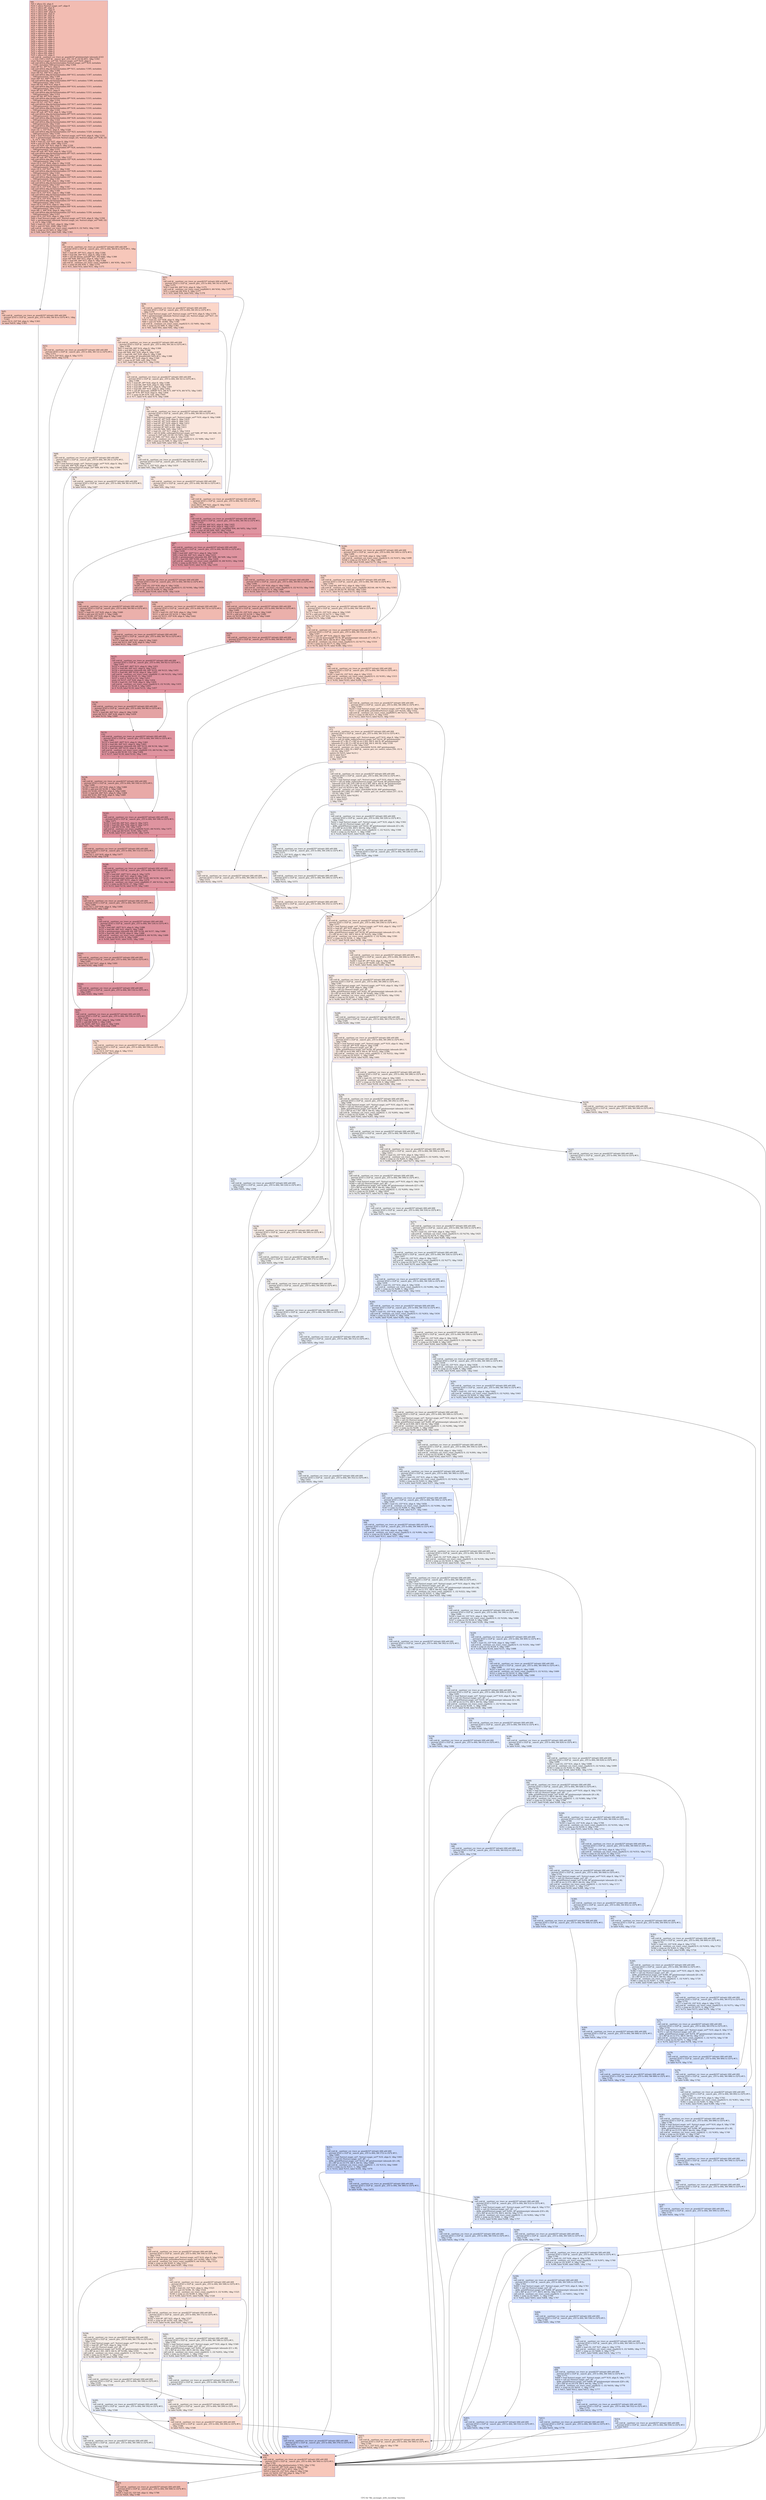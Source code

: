 digraph "CFG for 'file_ascmagic_with_encoding' function" {
	label="CFG for 'file_ascmagic_with_encoding' function";

	Node0x559c5cdd8660 [shape=record,color="#3d50c3ff", style=filled, fillcolor="#e1675170",label="{%8:\l  %9 = alloca i32, align 4\l  %10 = alloca %struct.magic_set*, align 8\l  %11 = alloca i8*, align 8\l  %12 = alloca i64, align 8\l  %13 = alloca i64*, align 8\l  %14 = alloca i64, align 8\l  %15 = alloca i8*, align 8\l  %16 = alloca i8*, align 8\l  %17 = alloca i32, align 4\l  %18 = alloca i8*, align 8\l  %19 = alloca i8*, align 8\l  %20 = alloca i64, align 8\l  %21 = alloca i64, align 8\l  %22 = alloca i32, align 4\l  %23 = alloca i32, align 4\l  %24 = alloca i8*, align 8\l  %25 = alloca i8*, align 8\l  %26 = alloca i32, align 4\l  %27 = alloca i32, align 4\l  %28 = alloca i32, align 4\l  %29 = alloca i32, align 4\l  %30 = alloca i32, align 4\l  %31 = alloca i32, align 4\l  %32 = alloca i32, align 4\l  %33 = alloca i32, align 4\l  %34 = alloca i64, align 8\l  %35 = alloca i32, align 4\l  call void @__sanitizer_cov_trace_pc_guard(i32* getelementptr inbounds ([143\l... x i32], [143 x i32]* @__sancov_gen_.255, i32 0, i32 0)) #11, !dbg !1302\l  store %struct.magic_set* %0, %struct.magic_set** %10, align 8\l  call void @llvm.dbg.declare(metadata %struct.magic_set** %10, metadata\l... !1303, metadata !DIExpression()), !dbg !1304\l  store i8* %1, i8** %11, align 8\l  call void @llvm.dbg.declare(metadata i8** %11, metadata !1305, metadata\l... !DIExpression()), !dbg !1306\l  store i64 %2, i64* %12, align 8\l  call void @llvm.dbg.declare(metadata i64* %12, metadata !1307, metadata\l... !DIExpression()), !dbg !1308\l  store i64* %3, i64** %13, align 8\l  call void @llvm.dbg.declare(metadata i64** %13, metadata !1309, metadata\l... !DIExpression()), !dbg !1310\l  store i64 %4, i64* %14, align 8\l  call void @llvm.dbg.declare(metadata i64* %14, metadata !1311, metadata\l... !DIExpression()), !dbg !1312\l  store i8* %5, i8** %15, align 8\l  call void @llvm.dbg.declare(metadata i8** %15, metadata !1313, metadata\l... !DIExpression()), !dbg !1314\l  store i8* %6, i8** %16, align 8\l  call void @llvm.dbg.declare(metadata i8** %16, metadata !1315, metadata\l... !DIExpression()), !dbg !1316\l  store i32 %7, i32* %17, align 4\l  call void @llvm.dbg.declare(metadata i32* %17, metadata !1317, metadata\l... !DIExpression()), !dbg !1318\l  call void @llvm.dbg.declare(metadata i8** %18, metadata !1319, metadata\l... !DIExpression()), !dbg !1320\l  store i8* null, i8** %18, align 8, !dbg !1320\l  call void @llvm.dbg.declare(metadata i8** %19, metadata !1321, metadata\l... !DIExpression()), !dbg !1322\l  call void @llvm.dbg.declare(metadata i64* %20, metadata !1323, metadata\l... !DIExpression()), !dbg !1324\l  call void @llvm.dbg.declare(metadata i64* %21, metadata !1325, metadata\l... !DIExpression()), !dbg !1326\l  call void @llvm.dbg.declare(metadata i32* %22, metadata !1327, metadata\l... !DIExpression()), !dbg !1328\l  store i32 -1, i32* %22, align 4, !dbg !1328\l  call void @llvm.dbg.declare(metadata i32* %23, metadata !1329, metadata\l... !DIExpression()), !dbg !1330\l  %36 = load %struct.magic_set*, %struct.magic_set** %10, align 8, !dbg !1331\l  %37 = getelementptr inbounds %struct.magic_set, %struct.magic_set* %36, i32\l... 0, i32 5, !dbg !1332\l  %38 = load i32, i32* %37, align 8, !dbg !1332\l  %39 = and i32 %38, 1040, !dbg !1333\l  store i32 %39, i32* %23, align 4, !dbg !1330\l  call void @llvm.dbg.declare(metadata i8** %24, metadata !1334, metadata\l... !DIExpression()), !dbg !1335\l  store i8* null, i8** %24, align 8, !dbg !1335\l  call void @llvm.dbg.declare(metadata i8** %25, metadata !1336, metadata\l... !DIExpression()), !dbg !1337\l  store i8* null, i8** %25, align 8, !dbg !1337\l  call void @llvm.dbg.declare(metadata i32* %26, metadata !1338, metadata\l... !DIExpression()), !dbg !1339\l  store i32 0, i32* %26, align 4, !dbg !1339\l  call void @llvm.dbg.declare(metadata i32* %27, metadata !1340, metadata\l... !DIExpression()), !dbg !1341\l  store i32 0, i32* %27, align 4, !dbg !1341\l  call void @llvm.dbg.declare(metadata i32* %28, metadata !1342, metadata\l... !DIExpression()), !dbg !1343\l  store i32 0, i32* %28, align 4, !dbg !1343\l  call void @llvm.dbg.declare(metadata i32* %29, metadata !1344, metadata\l... !DIExpression()), !dbg !1345\l  store i32 0, i32* %29, align 4, !dbg !1345\l  call void @llvm.dbg.declare(metadata i32* %30, metadata !1346, metadata\l... !DIExpression()), !dbg !1347\l  store i32 0, i32* %30, align 4, !dbg !1347\l  call void @llvm.dbg.declare(metadata i32* %31, metadata !1348, metadata\l... !DIExpression()), !dbg !1349\l  store i32 0, i32* %31, align 4, !dbg !1349\l  call void @llvm.dbg.declare(metadata i32* %32, metadata !1350, metadata\l... !DIExpression()), !dbg !1351\l  store i32 0, i32* %32, align 4, !dbg !1351\l  call void @llvm.dbg.declare(metadata i32* %33, metadata !1352, metadata\l... !DIExpression()), !dbg !1353\l  store i32 0, i32* %33, align 4, !dbg !1353\l  call void @llvm.dbg.declare(metadata i64* %34, metadata !1354, metadata\l... !DIExpression()), !dbg !1355\l  store i64 -1, i64* %34, align 8, !dbg !1355\l  call void @llvm.dbg.declare(metadata i32* %35, metadata !1356, metadata\l... !DIExpression()), !dbg !1357\l  store i32 0, i32* %35, align 4, !dbg !1357\l  %40 = load %struct.magic_set*, %struct.magic_set** %10, align 8, !dbg !1358\l  %41 = getelementptr inbounds %struct.magic_set, %struct.magic_set* %40, i32\l... 0, i32 5, !dbg !1360\l  %42 = load i32, i32* %41, align 8, !dbg !1360\l  %43 = and i32 %42, 2048, !dbg !1361\l  call void @__sanitizer_cov_trace_const_cmp4(i32 0, i32 %43), !dbg !1361\l  %44 = icmp ne i32 %43, 0, !dbg !1361\l  br i1 %44, label %45, label %46, !dbg !1362\l|{<s0>T|<s1>F}}"];
	Node0x559c5cdd8660:s0 -> Node0x559c5cdd8c80;
	Node0x559c5cdd8660:s1 -> Node0x559c5cdd8cd0;
	Node0x559c5cdd8c80 [shape=record,color="#3d50c3ff", style=filled, fillcolor="#ec7f6370",label="{%45:\l45:                                               \l  call void @__sanitizer_cov_trace_pc_guard(i32* inttoptr (i64 add (i64\l... ptrtoint ([143 x i32]* @__sancov_gen_.255 to i64), i64 4) to i32*)) #11, !dbg\l... !1363\l  store i32 0, i32* %9, align 4, !dbg !1363\l  br label %419, !dbg !1363\l}"];
	Node0x559c5cdd8c80 -> Node0x559c5cddb890;
	Node0x559c5cdd8cd0 [shape=record,color="#3d50c3ff", style=filled, fillcolor="#ec7f6370",label="{%46:\l46:                                               \l  call void @__sanitizer_cov_trace_pc_guard(i32* inttoptr (i64 add (i64\l... ptrtoint ([143 x i32]* @__sancov_gen_.255 to i64), i64 8) to i32*)) #11, !dbg\l... !1364\l  %47 = load i8*, i8** %11, align 8, !dbg !1364\l  %48 = load i64, i64* %12, align 8, !dbg !1365\l  %49 = call i64 @trim_nuls(i8* %47, i64 %48), !dbg !1366\l  store i64 %49, i64* %12, align 8, !dbg !1367\l  %50 = load i64, i64* %12, align 8, !dbg !1368\l  call void @__sanitizer_cov_trace_const_cmp8(i64 1, i64 %50), !dbg !1370\l  %51 = icmp ule i64 %50, 1, !dbg !1370\l  br i1 %51, label %52, label %53, !dbg !1371\l|{<s0>T|<s1>F}}"];
	Node0x559c5cdd8cd0:s0 -> Node0x559c5cdd8d20;
	Node0x559c5cdd8cd0:s1 -> Node0x559c5cdd8d70;
	Node0x559c5cdd8d20 [shape=record,color="#3d50c3ff", style=filled, fillcolor="#f2907270",label="{%52:\l52:                                               \l  call void @__sanitizer_cov_trace_pc_guard(i32* inttoptr (i64 add (i64\l... ptrtoint ([143 x i32]* @__sancov_gen_.255 to i64), i64 12) to i32*)) #11,\l... !dbg !1372\l  store i32 0, i32* %22, align 4, !dbg !1372\l  br label %416, !dbg !1374\l}"];
	Node0x559c5cdd8d20 -> Node0x559c5cddb840;
	Node0x559c5cdd8d70 [shape=record,color="#3d50c3ff", style=filled, fillcolor="#f2907270",label="{%53:\l53:                                               \l  call void @__sanitizer_cov_trace_pc_guard(i32* inttoptr (i64 add (i64\l... ptrtoint ([143 x i32]* @__sancov_gen_.255 to i64), i64 16) to i32*)) #11,\l... !dbg !1375\l  %54 = load i64, i64* %14, align 8, !dbg !1375\l  call void @__sanitizer_cov_trace_const_cmp8(i64 0, i64 %54), !dbg !1377\l  %55 = icmp ugt i64 %54, 0, !dbg !1377\l  br i1 %55, label %56, label %92, !dbg !1378\l|{<s0>T|<s1>F}}"];
	Node0x559c5cdd8d70:s0 -> Node0x559c5cdd8dc0;
	Node0x559c5cdd8d70:s1 -> Node0x559c5cdd9040;
	Node0x559c5cdd8dc0 [shape=record,color="#3d50c3ff", style=filled, fillcolor="#f6a38570",label="{%56:\l56:                                               \l  call void @__sanitizer_cov_trace_pc_guard(i32* inttoptr (i64 add (i64\l... ptrtoint ([143 x i32]* @__sancov_gen_.255 to i64), i64 20) to i32*)) #11,\l... !dbg !1379\l  %57 = load %struct.magic_set*, %struct.magic_set** %10, align 8, !dbg !1379\l  %58 = getelementptr inbounds %struct.magic_set, %struct.magic_set* %57, i32\l... 0, i32 5, !dbg !1380\l  %59 = load i32, i32* %58, align 8, !dbg !1380\l  %60 = and i32 %59, 16384, !dbg !1381\l  call void @__sanitizer_cov_trace_const_cmp4(i32 0, i32 %60), !dbg !1382\l  %61 = icmp eq i32 %60, 0, !dbg !1382\l  br i1 %61, label %62, label %92, !dbg !1383\l|{<s0>T|<s1>F}}"];
	Node0x559c5cdd8dc0:s0 -> Node0x559c5cdd8e10;
	Node0x559c5cdd8dc0:s1 -> Node0x559c5cdd9040;
	Node0x559c5cdd8e10 [shape=record,color="#3d50c3ff", style=filled, fillcolor="#f7b59970",label="{%62:\l62:                                               \l  call void @__sanitizer_cov_trace_pc_guard(i32* inttoptr (i64 add (i64\l... ptrtoint ([143 x i32]* @__sancov_gen_.255 to i64), i64 24) to i32*)) #11,\l... !dbg !1384\l  %63 = load i64, i64* %14, align 8, !dbg !1384\l  %64 = mul i64 %63, 6, !dbg !1386\l  store i64 %64, i64* %20, align 8, !dbg !1387\l  %65 = load i64, i64* %20, align 8, !dbg !1388\l  %66 = call noalias i8* @malloc(i64 %65) #12, !dbg !1388\l  store i8* %66, i8** %18, align 8, !dbg !1390\l  %67 = icmp eq i8* %66, null, !dbg !1391\l  br i1 %67, label %68, label %71, !dbg !1392\l|{<s0>T|<s1>F}}"];
	Node0x559c5cdd8e10:s0 -> Node0x559c5cdd8e60;
	Node0x559c5cdd8e10:s1 -> Node0x559c5cdd8eb0;
	Node0x559c5cdd8e60 [shape=record,color="#3d50c3ff", style=filled, fillcolor="#f2cab570",label="{%68:\l68:                                               \l  call void @__sanitizer_cov_trace_pc_guard(i32* inttoptr (i64 add (i64\l... ptrtoint ([143 x i32]* @__sancov_gen_.255 to i64), i64 28) to i32*)) #11,\l... !dbg !1393\l  %69 = load %struct.magic_set*, %struct.magic_set** %10, align 8, !dbg !1393\l  %70 = load i64, i64* %20, align 8, !dbg !1395\l  call void @file_oomem(%struct.magic_set* %69, i64 %70), !dbg !1396\l  br label %416, !dbg !1397\l}"];
	Node0x559c5cdd8e60 -> Node0x559c5cddb840;
	Node0x559c5cdd8eb0 [shape=record,color="#3d50c3ff", style=filled, fillcolor="#f6bfa670",label="{%71:\l71:                                               \l  call void @__sanitizer_cov_trace_pc_guard(i32* inttoptr (i64 add (i64\l... ptrtoint ([143 x i32]* @__sancov_gen_.255 to i64), i64 32) to i32*)) #11,\l... !dbg !1398\l  %72 = load i8*, i8** %18, align 8, !dbg !1398\l  %73 = load i64, i64* %20, align 8, !dbg !1400\l  %74 = load i64*, i64** %13, align 8, !dbg !1401\l  %75 = load i64, i64* %14, align 8, !dbg !1402\l  %76 = call i8* @encode_utf8(i8* %72, i64 %73, i64* %74, i64 %75), !dbg !1403\l  store i8* %76, i8** %19, align 8, !dbg !1404\l  %77 = icmp eq i8* %76, null, !dbg !1405\l  br i1 %77, label %78, label %79, !dbg !1406\l|{<s0>T|<s1>F}}"];
	Node0x559c5cdd8eb0:s0 -> Node0x559c5cdd8f00;
	Node0x559c5cdd8eb0:s1 -> Node0x559c5cdd8f50;
	Node0x559c5cdd8f00 [shape=record,color="#3d50c3ff", style=filled, fillcolor="#eed0c070",label="{%78:\l78:                                               \l  call void @__sanitizer_cov_trace_pc_guard(i32* inttoptr (i64 add (i64\l... ptrtoint ([143 x i32]* @__sancov_gen_.255 to i64), i64 36) to i32*)) #11,\l... !dbg !1407\l  br label %416, !dbg !1407\l}"];
	Node0x559c5cdd8f00 -> Node0x559c5cddb840;
	Node0x559c5cdd8f50 [shape=record,color="#3d50c3ff", style=filled, fillcolor="#f3c7b170",label="{%79:\l79:                                               \l  call void @__sanitizer_cov_trace_pc_guard(i32* inttoptr (i64 add (i64\l... ptrtoint ([143 x i32]* @__sancov_gen_.255 to i64), i64 40) to i32*)) #11,\l... !dbg !1408\l  %80 = load %struct.magic_set*, %struct.magic_set** %10, align 8, !dbg !1408\l  %81 = load i8*, i8** %18, align 8, !dbg !1410\l  %82 = load i8*, i8** %19, align 8, !dbg !1411\l  %83 = load i8*, i8** %18, align 8, !dbg !1412\l  %84 = ptrtoint i8* %82 to i64, !dbg !1413\l  %85 = ptrtoint i8* %83 to i64, !dbg !1413\l  %86 = sub i64 %84, %85, !dbg !1413\l  %87 = load i32, i32* %17, align 4, !dbg !1414\l  %88 = call i32 @file_softmagic(%struct.magic_set* %80, i8* %81, i64 %86, i16\l... zeroext 0, i16* null, i32 64, i32 %87), !dbg !1415\l  store i32 %88, i32* %22, align 4, !dbg !1416\l  call void @__sanitizer_cov_trace_const_cmp4(i32 0, i32 %88), !dbg !1417\l  %89 = icmp eq i32 %88, 0, !dbg !1417\l  br i1 %89, label %90, label %91, !dbg !1418\l|{<s0>T|<s1>F}}"];
	Node0x559c5cdd8f50:s0 -> Node0x559c5cdd8fa0;
	Node0x559c5cdd8f50:s1 -> Node0x559c5cdd8ff0;
	Node0x559c5cdd8fa0 [shape=record,color="#3d50c3ff", style=filled, fillcolor="#e8d6cc70",label="{%90:\l90:                                               \l  call void @__sanitizer_cov_trace_pc_guard(i32* inttoptr (i64 add (i64\l... ptrtoint ([143 x i32]* @__sancov_gen_.255 to i64), i64 44) to i32*)) #11,\l... !dbg !1419\l  store i32 -1, i32* %22, align 4, !dbg !1419\l  br label %91, !dbg !1420\l}"];
	Node0x559c5cdd8fa0 -> Node0x559c5cdd8ff0;
	Node0x559c5cdd8ff0 [shape=record,color="#3d50c3ff", style=filled, fillcolor="#f3c7b170",label="{%91:\l91:                                               \l  call void @__sanitizer_cov_trace_pc_guard(i32* inttoptr (i64 add (i64\l... ptrtoint ([143 x i32]* @__sancov_gen_.255 to i64), i64 48) to i32*)) #11,\l... !dbg !1421\l  br label %92, !dbg !1421\l}"];
	Node0x559c5cdd8ff0 -> Node0x559c5cdd9040;
	Node0x559c5cdd9040 [shape=record,color="#3d50c3ff", style=filled, fillcolor="#f4987a70",label="{%92:\l92:                                               \l  call void @__sanitizer_cov_trace_pc_guard(i32* inttoptr (i64 add (i64\l... ptrtoint ([143 x i32]* @__sancov_gen_.255 to i64), i64 52) to i32*)) #11,\l... !dbg !1422\l  store i64 0, i64* %21, align 8, !dbg !1422\l  br label %93, !dbg !1424\l}"];
	Node0x559c5cdd9040 -> Node0x559c5cdd9090;
	Node0x559c5cdd9090 [shape=record,color="#b70d28ff", style=filled, fillcolor="#b70d2870",label="{%93:\l93:                                               \l  call void @__sanitizer_cov_trace_pc_guard(i32* inttoptr (i64 add (i64\l... ptrtoint ([143 x i32]* @__sancov_gen_.255 to i64), i64 56) to i32*)) #11,\l... !dbg !1425\l  %94 = load i64, i64* %21, align 8, !dbg !1425\l  %95 = load i64, i64* %14, align 8, !dbg !1427\l  call void @__sanitizer_cov_trace_cmp8(i64 %94, i64 %95), !dbg !1428\l  %96 = icmp ult i64 %94, %95, !dbg !1428\l  br i1 %96, label %97, label %166, !dbg !1429\l|{<s0>T|<s1>F}}"];
	Node0x559c5cdd9090:s0 -> Node0x559c5cdd90e0;
	Node0x559c5cdd9090:s1 -> Node0x559c5cdd9720;
	Node0x559c5cdd90e0 [shape=record,color="#b70d28ff", style=filled, fillcolor="#b70d2870",label="{%97:\l97:                                               \l  call void @__sanitizer_cov_trace_pc_guard(i32* inttoptr (i64 add (i64\l... ptrtoint ([143 x i32]* @__sancov_gen_.255 to i64), i64 60) to i32*)) #11,\l... !dbg !1430\l  %98 = load i64*, i64** %13, align 8, !dbg !1430\l  %99 = load i64, i64* %21, align 8, !dbg !1433\l  %100 = getelementptr inbounds i64, i64* %98, i64 %99, !dbg !1430\l  %101 = load i64, i64* %100, align 8, !dbg !1430\l  call void @__sanitizer_cov_trace_const_cmp8(i64 10, i64 %101), !dbg !1434\l  %102 = icmp eq i64 %101, 10, !dbg !1434\l  br i1 %102, label %103, label %114, !dbg !1435\l|{<s0>T|<s1>F}}"];
	Node0x559c5cdd90e0:s0 -> Node0x559c5cdd9130;
	Node0x559c5cdd90e0:s1 -> Node0x559c5cdd9270;
	Node0x559c5cdd9130 [shape=record,color="#3d50c3ff", style=filled, fillcolor="#ca3b3770",label="{%103:\l103:                                              \l  call void @__sanitizer_cov_trace_pc_guard(i32* inttoptr (i64 add (i64\l... ptrtoint ([143 x i32]* @__sancov_gen_.255 to i64), i64 64) to i32*)) #11,\l... !dbg !1436\l  %104 = load i32, i32* %28, align 4, !dbg !1436\l  call void @__sanitizer_cov_trace_const_cmp4(i32 0, i32 %104), !dbg !1436\l  %105 = icmp ne i32 %104, 0, !dbg !1436\l  br i1 %105, label %106, label %109, !dbg !1439\l|{<s0>T|<s1>F}}"];
	Node0x559c5cdd9130:s0 -> Node0x559c5cdd9180;
	Node0x559c5cdd9130:s1 -> Node0x559c5cdd91d0;
	Node0x559c5cdd9180 [shape=record,color="#3d50c3ff", style=filled, fillcolor="#d24b4070",label="{%106:\l106:                                              \l  call void @__sanitizer_cov_trace_pc_guard(i32* inttoptr (i64 add (i64\l... ptrtoint ([143 x i32]* @__sancov_gen_.255 to i64), i64 68) to i32*)) #11,\l... !dbg !1440\l  %107 = load i32, i32* %29, align 4, !dbg !1440\l  %108 = add nsw i32 %107, 1, !dbg !1440\l  store i32 %108, i32* %29, align 4, !dbg !1440\l  br label %112, !dbg !1441\l}"];
	Node0x559c5cdd9180 -> Node0x559c5cdd9220;
	Node0x559c5cdd91d0 [shape=record,color="#3d50c3ff", style=filled, fillcolor="#de614d70",label="{%109:\l109:                                              \l  call void @__sanitizer_cov_trace_pc_guard(i32* inttoptr (i64 add (i64\l... ptrtoint ([143 x i32]* @__sancov_gen_.255 to i64), i64 72) to i32*)) #11,\l... !dbg !1442\l  %110 = load i32, i32* %30, align 4, !dbg !1442\l  %111 = add nsw i32 %110, 1, !dbg !1442\l  store i32 %111, i32* %30, align 4, !dbg !1442\l  br label %112\l}"];
	Node0x559c5cdd91d0 -> Node0x559c5cdd9220;
	Node0x559c5cdd9220 [shape=record,color="#3d50c3ff", style=filled, fillcolor="#ca3b3770",label="{%112:\l112:                                              \l  call void @__sanitizer_cov_trace_pc_guard(i32* inttoptr (i64 add (i64\l... ptrtoint ([143 x i32]* @__sancov_gen_.255 to i64), i64 76) to i32*)) #11,\l... !dbg !1443\l  %113 = load i64, i64* %21, align 8, !dbg !1443\l  store i64 %113, i64* %34, align 8, !dbg !1444\l  br label %121, !dbg !1445\l}"];
	Node0x559c5cdd9220 -> Node0x559c5cdd9360;
	Node0x559c5cdd9270 [shape=record,color="#3d50c3ff", style=filled, fillcolor="#ca3b3770",label="{%114:\l114:                                              \l  call void @__sanitizer_cov_trace_pc_guard(i32* inttoptr (i64 add (i64\l... ptrtoint ([143 x i32]* @__sancov_gen_.255 to i64), i64 80) to i32*)) #11,\l... !dbg !1446\l  %115 = load i32, i32* %28, align 4, !dbg !1446\l  call void @__sanitizer_cov_trace_const_cmp4(i32 0, i32 %115), !dbg !1446\l  %116 = icmp ne i32 %115, 0, !dbg !1446\l  br i1 %116, label %117, label %120, !dbg !1448\l|{<s0>T|<s1>F}}"];
	Node0x559c5cdd9270:s0 -> Node0x559c5cdd92c0;
	Node0x559c5cdd9270:s1 -> Node0x559c5cdd9310;
	Node0x559c5cdd92c0 [shape=record,color="#3d50c3ff", style=filled, fillcolor="#d24b4070",label="{%117:\l117:                                              \l  call void @__sanitizer_cov_trace_pc_guard(i32* inttoptr (i64 add (i64\l... ptrtoint ([143 x i32]* @__sancov_gen_.255 to i64), i64 84) to i32*)) #11,\l... !dbg !1449\l  %118 = load i32, i32* %31, align 4, !dbg !1449\l  %119 = add nsw i32 %118, 1, !dbg !1449\l  store i32 %119, i32* %31, align 4, !dbg !1449\l  br label %120, !dbg !1450\l}"];
	Node0x559c5cdd92c0 -> Node0x559c5cdd9310;
	Node0x559c5cdd9310 [shape=record,color="#3d50c3ff", style=filled, fillcolor="#ca3b3770",label="{%120:\l120:                                              \l  call void @__sanitizer_cov_trace_pc_guard(i32* inttoptr (i64 add (i64\l... ptrtoint ([143 x i32]* @__sancov_gen_.255 to i64), i64 88) to i32*)) #11\l  br label %121\l}"];
	Node0x559c5cdd9310 -> Node0x559c5cdd9360;
	Node0x559c5cdd9360 [shape=record,color="#b70d28ff", style=filled, fillcolor="#b70d2870",label="{%121:\l121:                                              \l  call void @__sanitizer_cov_trace_pc_guard(i32* inttoptr (i64 add (i64\l... ptrtoint ([143 x i32]* @__sancov_gen_.255 to i64), i64 92) to i32*)) #11,\l... !dbg !1451\l  %122 = load i64*, i64** %13, align 8, !dbg !1451\l  %123 = load i64, i64* %21, align 8, !dbg !1452\l  %124 = getelementptr inbounds i64, i64* %122, i64 %123, !dbg !1451\l  %125 = load i64, i64* %124, align 8, !dbg !1451\l  call void @__sanitizer_cov_trace_const_cmp8(i64 13, i64 %125), !dbg !1453\l  %126 = icmp eq i64 %125, 13, !dbg !1453\l  %127 = zext i1 %126 to i32, !dbg !1453\l  store i32 %127, i32* %28, align 4, !dbg !1454\l  %128 = load i32, i32* %28, align 4, !dbg !1455\l  call void @__sanitizer_cov_trace_const_cmp4(i32 0, i32 %128), !dbg !1455\l  %129 = icmp ne i32 %128, 0, !dbg !1455\l  br i1 %129, label %130, label %132, !dbg !1457\l|{<s0>T|<s1>F}}"];
	Node0x559c5cdd9360:s0 -> Node0x559c5cdd93b0;
	Node0x559c5cdd9360:s1 -> Node0x559c5cdd9400;
	Node0x559c5cdd93b0 [shape=record,color="#b70d28ff", style=filled, fillcolor="#c32e3170",label="{%130:\l130:                                              \l  call void @__sanitizer_cov_trace_pc_guard(i32* inttoptr (i64 add (i64\l... ptrtoint ([143 x i32]* @__sancov_gen_.255 to i64), i64 96) to i32*)) #11,\l... !dbg !1458\l  %131 = load i64, i64* %21, align 8, !dbg !1458\l  store i64 %131, i64* %34, align 8, !dbg !1459\l  br label %132, !dbg !1460\l}"];
	Node0x559c5cdd93b0 -> Node0x559c5cdd9400;
	Node0x559c5cdd9400 [shape=record,color="#b70d28ff", style=filled, fillcolor="#b70d2870",label="{%132:\l132:                                              \l  call void @__sanitizer_cov_trace_pc_guard(i32* inttoptr (i64 add (i64\l... ptrtoint ([143 x i32]* @__sancov_gen_.255 to i64), i64 100) to i32*)) #11,\l... !dbg !1461\l  %133 = load i64*, i64** %13, align 8, !dbg !1461\l  %134 = load i64, i64* %21, align 8, !dbg !1463\l  %135 = getelementptr inbounds i64, i64* %133, i64 %134, !dbg !1461\l  %136 = load i64, i64* %135, align 8, !dbg !1461\l  call void @__sanitizer_cov_trace_const_cmp8(i64 133, i64 %136), !dbg !1464\l  %137 = icmp eq i64 %136, 133, !dbg !1464\l  br i1 %137, label %138, label %142, !dbg !1465\l|{<s0>T|<s1>F}}"];
	Node0x559c5cdd9400:s0 -> Node0x559c5cdd9450;
	Node0x559c5cdd9400:s1 -> Node0x559c5cdd94a0;
	Node0x559c5cdd9450 [shape=record,color="#3d50c3ff", style=filled, fillcolor="#ca3b3770",label="{%138:\l138:                                              \l  call void @__sanitizer_cov_trace_pc_guard(i32* inttoptr (i64 add (i64\l... ptrtoint ([143 x i32]* @__sancov_gen_.255 to i64), i64 104) to i32*)) #11,\l... !dbg !1466\l  %139 = load i32, i32* %32, align 4, !dbg !1466\l  %140 = add nsw i32 %139, 1, !dbg !1466\l  store i32 %140, i32* %32, align 4, !dbg !1466\l  %141 = load i64, i64* %21, align 8, !dbg !1468\l  store i64 %141, i64* %34, align 8, !dbg !1469\l  br label %142, !dbg !1470\l}"];
	Node0x559c5cdd9450 -> Node0x559c5cdd94a0;
	Node0x559c5cdd94a0 [shape=record,color="#b70d28ff", style=filled, fillcolor="#b70d2870",label="{%142:\l142:                                              \l  call void @__sanitizer_cov_trace_pc_guard(i32* inttoptr (i64 add (i64\l... ptrtoint ([143 x i32]* @__sancov_gen_.255 to i64), i64 108) to i32*)) #11,\l... !dbg !1471\l  %143 = load i64, i64* %21, align 8, !dbg !1471\l  %144 = load i64, i64* %34, align 8, !dbg !1473\l  %145 = add i64 %144, 300, !dbg !1474\l  call void @__sanitizer_cov_trace_cmp8(i64 %143, i64 %145), !dbg !1475\l  %146 = icmp ugt i64 %143, %145, !dbg !1475\l  br i1 %146, label %147, label %148, !dbg !1476\l|{<s0>T|<s1>F}}"];
	Node0x559c5cdd94a0:s0 -> Node0x559c5cdd94f0;
	Node0x559c5cdd94a0:s1 -> Node0x559c5cdd9540;
	Node0x559c5cdd94f0 [shape=record,color="#3d50c3ff", style=filled, fillcolor="#ca3b3770",label="{%147:\l147:                                              \l  call void @__sanitizer_cov_trace_pc_guard(i32* inttoptr (i64 add (i64\l... ptrtoint ([143 x i32]* @__sancov_gen_.255 to i64), i64 112) to i32*)) #11,\l... !dbg !1477\l  store i32 1, i32* %35, align 4, !dbg !1477\l  br label %148, !dbg !1478\l}"];
	Node0x559c5cdd94f0 -> Node0x559c5cdd9540;
	Node0x559c5cdd9540 [shape=record,color="#b70d28ff", style=filled, fillcolor="#b70d2870",label="{%148:\l148:                                              \l  call void @__sanitizer_cov_trace_pc_guard(i32* inttoptr (i64 add (i64\l... ptrtoint ([143 x i32]* @__sancov_gen_.255 to i64), i64 116) to i32*)) #11,\l... !dbg !1479\l  %149 = load i64*, i64** %13, align 8, !dbg !1479\l  %150 = load i64, i64* %21, align 8, !dbg !1481\l  %151 = getelementptr inbounds i64, i64* %149, i64 %150, !dbg !1479\l  %152 = load i64, i64* %151, align 8, !dbg !1479\l  call void @__sanitizer_cov_trace_const_cmp8(i64 27, i64 %152), !dbg !1482\l  %153 = icmp eq i64 %152, 27, !dbg !1482\l  br i1 %153, label %154, label %155, !dbg !1483\l|{<s0>T|<s1>F}}"];
	Node0x559c5cdd9540:s0 -> Node0x559c5cdd9590;
	Node0x559c5cdd9540:s1 -> Node0x559c5cdd95e0;
	Node0x559c5cdd9590 [shape=record,color="#3d50c3ff", style=filled, fillcolor="#ca3b3770",label="{%154:\l154:                                              \l  call void @__sanitizer_cov_trace_pc_guard(i32* inttoptr (i64 add (i64\l... ptrtoint ([143 x i32]* @__sancov_gen_.255 to i64), i64 120) to i32*)) #11,\l... !dbg !1484\l  store i32 1, i32* %26, align 4, !dbg !1484\l  br label %155, !dbg !1485\l}"];
	Node0x559c5cdd9590 -> Node0x559c5cdd95e0;
	Node0x559c5cdd95e0 [shape=record,color="#b70d28ff", style=filled, fillcolor="#b70d2870",label="{%155:\l155:                                              \l  call void @__sanitizer_cov_trace_pc_guard(i32* inttoptr (i64 add (i64\l... ptrtoint ([143 x i32]* @__sancov_gen_.255 to i64), i64 124) to i32*)) #11,\l... !dbg !1486\l  %156 = load i64*, i64** %13, align 8, !dbg !1486\l  %157 = load i64, i64* %21, align 8, !dbg !1488\l  %158 = getelementptr inbounds i64, i64* %156, i64 %157, !dbg !1486\l  %159 = load i64, i64* %158, align 8, !dbg !1486\l  call void @__sanitizer_cov_trace_const_cmp8(i64 8, i64 %159), !dbg !1489\l  %160 = icmp eq i64 %159, 8, !dbg !1489\l  br i1 %160, label %161, label %162, !dbg !1490\l|{<s0>T|<s1>F}}"];
	Node0x559c5cdd95e0:s0 -> Node0x559c5cdd9630;
	Node0x559c5cdd95e0:s1 -> Node0x559c5cdd9680;
	Node0x559c5cdd9630 [shape=record,color="#3d50c3ff", style=filled, fillcolor="#ca3b3770",label="{%161:\l161:                                              \l  call void @__sanitizer_cov_trace_pc_guard(i32* inttoptr (i64 add (i64\l... ptrtoint ([143 x i32]* @__sancov_gen_.255 to i64), i64 128) to i32*)) #11,\l... !dbg !1491\l  store i32 1, i32* %27, align 4, !dbg !1491\l  br label %162, !dbg !1492\l}"];
	Node0x559c5cdd9630 -> Node0x559c5cdd9680;
	Node0x559c5cdd9680 [shape=record,color="#b70d28ff", style=filled, fillcolor="#b70d2870",label="{%162:\l162:                                              \l  call void @__sanitizer_cov_trace_pc_guard(i32* inttoptr (i64 add (i64\l... ptrtoint ([143 x i32]* @__sancov_gen_.255 to i64), i64 132) to i32*)) #11,\l... !dbg !1493\l  br label %163, !dbg !1493\l}"];
	Node0x559c5cdd9680 -> Node0x559c5cdd96d0;
	Node0x559c5cdd96d0 [shape=record,color="#b70d28ff", style=filled, fillcolor="#b70d2870",label="{%163:\l163:                                              \l  call void @__sanitizer_cov_trace_pc_guard(i32* inttoptr (i64 add (i64\l... ptrtoint ([143 x i32]* @__sancov_gen_.255 to i64), i64 136) to i32*)) #11,\l... !dbg !1494\l  %164 = load i64, i64* %21, align 8, !dbg !1494\l  %165 = add i64 %164, 1, !dbg !1494\l  store i64 %165, i64* %21, align 8, !dbg !1494\l  br label %93, !dbg !1495, !llvm.loop !1496\l}"];
	Node0x559c5cdd96d0 -> Node0x559c5cdd9090;
	Node0x559c5cdd9720 [shape=record,color="#3d50c3ff", style=filled, fillcolor="#f4987a70",label="{%166:\l166:                                              \l  call void @__sanitizer_cov_trace_pc_guard(i32* inttoptr (i64 add (i64\l... ptrtoint ([143 x i32]* @__sancov_gen_.255 to i64), i64 140) to i32*)) #11,\l... !dbg !1499\l  %167 = load i32, i32* %28, align 4, !dbg !1499\l  call void @__sanitizer_cov_trace_const_cmp4(i32 0, i32 %167), !dbg !1499\l  %168 = icmp ne i32 %167, 0, !dbg !1499\l  br i1 %168, label %169, label %175, !dbg !1501\l|{<s0>T|<s1>F}}"];
	Node0x559c5cdd9720:s0 -> Node0x559c5cdd9770;
	Node0x559c5cdd9720:s1 -> Node0x559c5cdd9810;
	Node0x559c5cdd9770 [shape=record,color="#3d50c3ff", style=filled, fillcolor="#f6a38570",label="{%169:\l169:                                              \l  call void @__sanitizer_cov_trace_pc_guard(i32* inttoptr (i64 add (i64\l... ptrtoint ([143 x i32]* @__sancov_gen_.255 to i64), i64 144) to i32*)) #11,\l... !dbg !1502\l  %170 = load i64, i64* %12, align 8, !dbg !1502\l  call void @__sanitizer_cov_trace_const_cmp8(i64 262144, i64 %170), !dbg !1503\l  %171 = icmp ult i64 %170, 262144, !dbg !1503\l  br i1 %171, label %172, label %175, !dbg !1504\l|{<s0>T|<s1>F}}"];
	Node0x559c5cdd9770:s0 -> Node0x559c5cdd97c0;
	Node0x559c5cdd9770:s1 -> Node0x559c5cdd9810;
	Node0x559c5cdd97c0 [shape=record,color="#3d50c3ff", style=filled, fillcolor="#f7b59970",label="{%172:\l172:                                              \l  call void @__sanitizer_cov_trace_pc_guard(i32* inttoptr (i64 add (i64\l... ptrtoint ([143 x i32]* @__sancov_gen_.255 to i64), i64 148) to i32*)) #11,\l... !dbg !1505\l  %173 = load i32, i32* %31, align 4, !dbg !1505\l  %174 = add nsw i32 %173, 1, !dbg !1505\l  store i32 %174, i32* %31, align 4, !dbg !1505\l  br label %175, !dbg !1506\l}"];
	Node0x559c5cdd97c0 -> Node0x559c5cdd9810;
	Node0x559c5cdd9810 [shape=record,color="#3d50c3ff", style=filled, fillcolor="#f4987a70",label="{%175:\l175:                                              \l  call void @__sanitizer_cov_trace_pc_guard(i32* inttoptr (i64 add (i64\l... ptrtoint ([143 x i32]* @__sancov_gen_.255 to i64), i64 152) to i32*)) #11,\l... !dbg !1507\l  %176 = load i8*, i8** %16, align 8, !dbg !1507\l  %177 = call i32 @strcmp(i8* %176, i8* getelementptr inbounds ([7 x i8], [7 x\l... i8]* @.str.560, i64 0, i64 0)) #13, !dbg !1509\l  call void @__sanitizer_cov_trace_const_cmp4(i32 0, i32 %177), !dbg !1510\l  %178 = icmp eq i32 %177, 0, !dbg !1510\l  br i1 %178, label %179, label %180, !dbg !1511\l|{<s0>T|<s1>F}}"];
	Node0x559c5cdd9810:s0 -> Node0x559c5cdd9860;
	Node0x559c5cdd9810:s1 -> Node0x559c5cdd98b0;
	Node0x559c5cdd9860 [shape=record,color="#3d50c3ff", style=filled, fillcolor="#f7af9170",label="{%179:\l179:                                              \l  call void @__sanitizer_cov_trace_pc_guard(i32* inttoptr (i64 add (i64\l... ptrtoint ([143 x i32]* @__sancov_gen_.255 to i64), i64 156) to i32*)) #11,\l... !dbg !1512\l  store i32 0, i32* %22, align 4, !dbg !1512\l  br label %416, !dbg !1514\l}"];
	Node0x559c5cdd9860 -> Node0x559c5cddb840;
	Node0x559c5cdd98b0 [shape=record,color="#3d50c3ff", style=filled, fillcolor="#f6a38570",label="{%180:\l180:                                              \l  call void @__sanitizer_cov_trace_pc_guard(i32* inttoptr (i64 add (i64\l... ptrtoint ([143 x i32]* @__sancov_gen_.255 to i64), i64 160) to i32*)) #11,\l... !dbg !1515\l  %181 = load i32, i32* %23, align 4, !dbg !1515\l  call void @__sanitizer_cov_trace_const_cmp4(i32 0, i32 %181), !dbg !1515\l  %182 = icmp ne i32 %181, 0, !dbg !1515\l  br i1 %182, label %183, label %209, !dbg !1517\l|{<s0>T|<s1>F}}"];
	Node0x559c5cdd98b0:s0 -> Node0x559c5cdd9900;
	Node0x559c5cdd98b0:s1 -> Node0x559c5cdd9c70;
	Node0x559c5cdd9900 [shape=record,color="#3d50c3ff", style=filled, fillcolor="#f7af9170",label="{%183:\l183:                                              \l  call void @__sanitizer_cov_trace_pc_guard(i32* inttoptr (i64 add (i64\l... ptrtoint ([143 x i32]* @__sancov_gen_.255 to i64), i64 164) to i32*)) #11,\l... !dbg !1518\l  %184 = load %struct.magic_set*, %struct.magic_set** %10, align 8, !dbg !1518\l  %185 = call i64 @file_printedlen(%struct.magic_set* %184), !dbg !1521\l  call void @__sanitizer_cov_trace_const_cmp8(i64 0, i64 %185), !dbg !1521\l  %186 = icmp ne i64 %185, 0, !dbg !1521\l  br i1 %186, label %208, label %187, !dbg !1522\l|{<s0>T|<s1>F}}"];
	Node0x559c5cdd9900:s0 -> Node0x559c5cdd9c20;
	Node0x559c5cdd9900:s1 -> Node0x559c5cdd9950;
	Node0x559c5cdd9950 [shape=record,color="#3d50c3ff", style=filled, fillcolor="#f4c5ad70",label="{%187:\l187:                                              \l  call void @__sanitizer_cov_trace_pc_guard(i32* inttoptr (i64 add (i64\l... ptrtoint ([143 x i32]* @__sancov_gen_.255 to i64), i64 168) to i32*)) #11,\l... !dbg !1523\l  %188 = load i32, i32* %23, align 4, !dbg !1523\l  %189 = and i32 %188, 16, !dbg !1524\l  call void @__sanitizer_cov_trace_const_cmp4(i32 0, i32 %189), !dbg !1525\l  %190 = icmp ne i32 %189, 0, !dbg !1525\l  br i1 %190, label %191, label %208, !dbg !1526\l|{<s0>T|<s1>F}}"];
	Node0x559c5cdd9950:s0 -> Node0x559c5cdd99a0;
	Node0x559c5cdd9950:s1 -> Node0x559c5cdd9c20;
	Node0x559c5cdd99a0 [shape=record,color="#3d50c3ff", style=filled, fillcolor="#efcebd70",label="{%191:\l191:                                              \l  call void @__sanitizer_cov_trace_pc_guard(i32* inttoptr (i64 add (i64\l... ptrtoint ([143 x i32]* @__sancov_gen_.255 to i64), i64 172) to i32*)) #11,\l... !dbg !1527\l  %192 = load i8*, i8** %25, align 8, !dbg !1527\l  %193 = icmp ne i8* %192, null, !dbg !1527\l  br i1 %193, label %194, label %201, !dbg !1530\l|{<s0>T|<s1>F}}"];
	Node0x559c5cdd99a0:s0 -> Node0x559c5cdd99f0;
	Node0x559c5cdd99a0:s1 -> Node0x559c5cdd9ae0;
	Node0x559c5cdd99f0 [shape=record,color="#3d50c3ff", style=filled, fillcolor="#e8d6cc70",label="{%194:\l194:                                              \l  call void @__sanitizer_cov_trace_pc_guard(i32* inttoptr (i64 add (i64\l... ptrtoint ([143 x i32]* @__sancov_gen_.255 to i64), i64 176) to i32*)) #11,\l... !dbg !1531\l  %195 = load %struct.magic_set*, %struct.magic_set** %10, align 8, !dbg !1531\l  %196 = load i8*, i8** %25, align 8, !dbg !1534\l  %197 = call i32 (%struct.magic_set*, i8*, ...)\l... @file_printf(%struct.magic_set* %195, i8* getelementptr inbounds ([3 x i8],\l... [3 x i8]* @.str.1.561, i64 0, i64 0), i8* %196), !dbg !1535\l  call void @__sanitizer_cov_trace_const_cmp4(i32 -1, i32 %197), !dbg !1536\l  %198 = icmp eq i32 %197, -1, !dbg !1536\l  br i1 %198, label %199, label %200, !dbg !1537\l|{<s0>T|<s1>F}}"];
	Node0x559c5cdd99f0:s0 -> Node0x559c5cdd9a40;
	Node0x559c5cdd99f0:s1 -> Node0x559c5cdd9a90;
	Node0x559c5cdd9a40 [shape=record,color="#3d50c3ff", style=filled, fillcolor="#d9dce170",label="{%199:\l199:                                              \l  call void @__sanitizer_cov_trace_pc_guard(i32* inttoptr (i64 add (i64\l... ptrtoint ([143 x i32]* @__sancov_gen_.255 to i64), i64 180) to i32*)) #11,\l... !dbg !1538\l  br label %416, !dbg !1538\l}"];
	Node0x559c5cdd9a40 -> Node0x559c5cddb840;
	Node0x559c5cdd9a90 [shape=record,color="#3d50c3ff", style=filled, fillcolor="#e0dbd870",label="{%200:\l200:                                              \l  call void @__sanitizer_cov_trace_pc_guard(i32* inttoptr (i64 add (i64\l... ptrtoint ([143 x i32]* @__sancov_gen_.255 to i64), i64 184) to i32*)) #11,\l... !dbg !1539\l  br label %207, !dbg !1539\l}"];
	Node0x559c5cdd9a90 -> Node0x559c5cdd9bd0;
	Node0x559c5cdd9ae0 [shape=record,color="#3d50c3ff", style=filled, fillcolor="#e0dbd870",label="{%201:\l201:                                              \l  call void @__sanitizer_cov_trace_pc_guard(i32* inttoptr (i64 add (i64\l... ptrtoint ([143 x i32]* @__sancov_gen_.255 to i64), i64 188) to i32*)) #11,\l... !dbg !1540\l  %202 = load %struct.magic_set*, %struct.magic_set** %10, align 8, !dbg !1540\l  %203 = call i32 (%struct.magic_set*, i8*, ...)\l... @file_printf(%struct.magic_set* %202, i8* getelementptr inbounds ([11 x i8],\l... [11 x i8]* @.str.2.562, i64 0, i64 0)), !dbg !1543\l  call void @__sanitizer_cov_trace_const_cmp4(i32 -1, i32 %203), !dbg !1544\l  %204 = icmp eq i32 %203, -1, !dbg !1544\l  br i1 %204, label %205, label %206, !dbg !1545\l|{<s0>T|<s1>F}}"];
	Node0x559c5cdd9ae0:s0 -> Node0x559c5cdd9b30;
	Node0x559c5cdd9ae0:s1 -> Node0x559c5cdd9b80;
	Node0x559c5cdd9b30 [shape=record,color="#3d50c3ff", style=filled, fillcolor="#cedaeb70",label="{%205:\l205:                                              \l  call void @__sanitizer_cov_trace_pc_guard(i32* inttoptr (i64 add (i64\l... ptrtoint ([143 x i32]* @__sancov_gen_.255 to i64), i64 192) to i32*)) #11,\l... !dbg !1546\l  br label %416, !dbg !1546\l}"];
	Node0x559c5cdd9b30 -> Node0x559c5cddb840;
	Node0x559c5cdd9b80 [shape=record,color="#3d50c3ff", style=filled, fillcolor="#d9dce170",label="{%206:\l206:                                              \l  call void @__sanitizer_cov_trace_pc_guard(i32* inttoptr (i64 add (i64\l... ptrtoint ([143 x i32]* @__sancov_gen_.255 to i64), i64 196) to i32*)) #11\l  br label %207\l}"];
	Node0x559c5cdd9b80 -> Node0x559c5cdd9bd0;
	Node0x559c5cdd9bd0 [shape=record,color="#3d50c3ff", style=filled, fillcolor="#e8d6cc70",label="{%207:\l207:                                              \l  call void @__sanitizer_cov_trace_pc_guard(i32* inttoptr (i64 add (i64\l... ptrtoint ([143 x i32]* @__sancov_gen_.255 to i64), i64 200) to i32*)) #11,\l... !dbg !1547\l  br label %208, !dbg !1547\l}"];
	Node0x559c5cdd9bd0 -> Node0x559c5cdd9c20;
	Node0x559c5cdd9c20 [shape=record,color="#3d50c3ff", style=filled, fillcolor="#f7b39670",label="{%208:\l208:                                              \l  call void @__sanitizer_cov_trace_pc_guard(i32* inttoptr (i64 add (i64\l... ptrtoint ([143 x i32]* @__sancov_gen_.255 to i64), i64 204) to i32*)) #11,\l... !dbg !1548\l  br label %415, !dbg !1548\l}"];
	Node0x559c5cdd9c20 -> Node0x559c5cddb7f0;
	Node0x559c5cdd9c70 [shape=record,color="#3d50c3ff", style=filled, fillcolor="#f7bca170",label="{%209:\l209:                                              \l  call void @__sanitizer_cov_trace_pc_guard(i32* inttoptr (i64 add (i64\l... ptrtoint ([143 x i32]* @__sancov_gen_.255 to i64), i64 208) to i32*)) #11,\l... !dbg !1549\l  %210 = load %struct.magic_set*, %struct.magic_set** %10, align 8, !dbg !1549\l  %211 = call i64 @file_printedlen(%struct.magic_set* %210), !dbg !1552\l  call void @__sanitizer_cov_trace_const_cmp8(i64 0, i64 %211), !dbg !1552\l  %212 = icmp ne i64 %211, 0, !dbg !1552\l  br i1 %212, label %213, label %233, !dbg !1553\l|{<s0>T|<s1>F}}"];
	Node0x559c5cdd9c70:s0 -> Node0x559c5cdd9cc0;
	Node0x559c5cdd9c70:s1 -> Node0x559c5cdda030;
	Node0x559c5cdd9cc0 [shape=record,color="#3d50c3ff", style=filled, fillcolor="#f4c5ad70",label="{%213:\l213:                                              \l  call void @__sanitizer_cov_trace_pc_guard(i32* inttoptr (i64 add (i64\l... ptrtoint ([143 x i32]* @__sancov_gen_.255 to i64), i64 212) to i32*)) #11,\l... !dbg !1554\l  %214 = load %struct.magic_set*, %struct.magic_set** %10, align 8, !dbg !1554\l  %215 = call i32 @file_replace(%struct.magic_set* %214, i8* getelementptr\l... inbounds ([7 x i8], [7 x i8]* @.str.3.563, i64 0, i64 0), i8* getelementptr\l... inbounds ([3 x i8], [3 x i8]* @.str.4.564, i64 0, i64 0)), !dbg !1556\l  %216 = zext i32 %215 to i64, !dbg !1557\l  call void @__sanitizer_cov_trace_switch(i64 %216, i64* getelementptr\l... inbounds ([4 x i64], [4 x i64]* @__sancov_gen_cov_switch_values.256, i32 0,\l... i32 0)), !dbg !1557\l  switch i32 %215, label %231 [\l    i32 0, label %217\l    i32 -1, label %230\l  ], !dbg !1557\l|{<s0>def|<s1>0|<s2>-1}}"];
	Node0x559c5cdd9cc0:s0 -> Node0x559c5cdd9f90;
	Node0x559c5cdd9cc0:s1 -> Node0x559c5cdd9d10;
	Node0x559c5cdd9cc0:s2 -> Node0x559c5cdd9f40;
	Node0x559c5cdd9d10 [shape=record,color="#3d50c3ff", style=filled, fillcolor="#ead5c970",label="{%217:\l217:                                              \l  call void @__sanitizer_cov_trace_pc_guard(i32* inttoptr (i64 add (i64\l... ptrtoint ([143 x i32]* @__sancov_gen_.255 to i64), i64 216) to i32*)) #11,\l... !dbg !1558\l  %218 = load %struct.magic_set*, %struct.magic_set** %10, align 8, !dbg !1558\l  %219 = call i32 @file_replace(%struct.magic_set* %218, i8* getelementptr\l... inbounds ([18 x i8], [18 x i8]* @.str.5.565, i64 0, i64 0), i8* getelementptr\l... inbounds ([3 x i8], [3 x i8]* @.str.4.564, i64 0, i64 0)), !dbg !1560\l  %220 = zext i32 %219 to i64, !dbg !1561\l  call void @__sanitizer_cov_trace_switch(i64 %220, i64* getelementptr\l... inbounds ([4 x i64], [4 x i64]* @__sancov_gen_cov_switch_values.257, i32 0,\l... i32 0)), !dbg !1561\l  switch i32 %219, label %228 [\l    i32 0, label %221\l    i32 -1, label %227\l  ], !dbg !1561\l|{<s0>def|<s1>0|<s2>-1}}"];
	Node0x559c5cdd9d10:s0 -> Node0x559c5cdd9ea0;
	Node0x559c5cdd9d10:s1 -> Node0x559c5cdd9d60;
	Node0x559c5cdd9d10:s2 -> Node0x559c5cdd9e50;
	Node0x559c5cdd9d60 [shape=record,color="#3d50c3ff", style=filled, fillcolor="#d6dce470",label="{%221:\l221:                                              \l  call void @__sanitizer_cov_trace_pc_guard(i32* inttoptr (i64 add (i64\l... ptrtoint ([143 x i32]* @__sancov_gen_.255 to i64), i64 220) to i32*)) #11,\l... !dbg !1562\l  %222 = load %struct.magic_set*, %struct.magic_set** %10, align 8, !dbg !1562\l  %223 = call i32 (%struct.magic_set*, i8*, ...)\l... @file_printf(%struct.magic_set* %222, i8* getelementptr inbounds ([3 x i8],\l... [3 x i8]* @.str.4.564, i64 0, i64 0)), !dbg !1565\l  call void @__sanitizer_cov_trace_const_cmp4(i32 -1, i32 %223), !dbg !1566\l  %224 = icmp eq i32 %223, -1, !dbg !1566\l  br i1 %224, label %225, label %226, !dbg !1567\l|{<s0>T|<s1>F}}"];
	Node0x559c5cdd9d60:s0 -> Node0x559c5cdd9db0;
	Node0x559c5cdd9d60:s1 -> Node0x559c5cdd9e00;
	Node0x559c5cdd9db0 [shape=record,color="#3d50c3ff", style=filled, fillcolor="#c5d6f270",label="{%225:\l225:                                              \l  call void @__sanitizer_cov_trace_pc_guard(i32* inttoptr (i64 add (i64\l... ptrtoint ([143 x i32]* @__sancov_gen_.255 to i64), i64 224) to i32*)) #11,\l... !dbg !1568\l  br label %416, !dbg !1568\l}"];
	Node0x559c5cdd9db0 -> Node0x559c5cddb840;
	Node0x559c5cdd9e00 [shape=record,color="#3d50c3ff", style=filled, fillcolor="#cedaeb70",label="{%226:\l226:                                              \l  call void @__sanitizer_cov_trace_pc_guard(i32* inttoptr (i64 add (i64\l... ptrtoint ([143 x i32]* @__sancov_gen_.255 to i64), i64 228) to i32*)) #11,\l... !dbg !1569\l  br label %229, !dbg !1569\l}"];
	Node0x559c5cdd9e00 -> Node0x559c5cdd9ef0;
	Node0x559c5cdd9e50 [shape=record,color="#3d50c3ff", style=filled, fillcolor="#d6dce470",label="{%227:\l227:                                              \l  call void @__sanitizer_cov_trace_pc_guard(i32* inttoptr (i64 add (i64\l... ptrtoint ([143 x i32]* @__sancov_gen_.255 to i64), i64 232) to i32*)) #11,\l... !dbg !1570\l  br label %416, !dbg !1570\l}"];
	Node0x559c5cdd9e50 -> Node0x559c5cddb840;
	Node0x559c5cdd9ea0 [shape=record,color="#3d50c3ff", style=filled, fillcolor="#d6dce470",label="{%228:\l228:                                              \l  call void @__sanitizer_cov_trace_pc_guard(i32* inttoptr (i64 add (i64\l... ptrtoint ([143 x i32]* @__sancov_gen_.255 to i64), i64 236) to i32*)) #11,\l... !dbg !1571\l  store i32 1, i32* %33, align 4, !dbg !1571\l  br label %229, !dbg !1572\l}"];
	Node0x559c5cdd9ea0 -> Node0x559c5cdd9ef0;
	Node0x559c5cdd9ef0 [shape=record,color="#3d50c3ff", style=filled, fillcolor="#e0dbd870",label="{%229:\l229:                                              \l  call void @__sanitizer_cov_trace_pc_guard(i32* inttoptr (i64 add (i64\l... ptrtoint ([143 x i32]* @__sancov_gen_.255 to i64), i64 240) to i32*)) #11,\l... !dbg !1573\l  br label %232, !dbg !1573\l}"];
	Node0x559c5cdd9ef0 -> Node0x559c5cdd9fe0;
	Node0x559c5cdd9f40 [shape=record,color="#3d50c3ff", style=filled, fillcolor="#ead5c970",label="{%230:\l230:                                              \l  call void @__sanitizer_cov_trace_pc_guard(i32* inttoptr (i64 add (i64\l... ptrtoint ([143 x i32]* @__sancov_gen_.255 to i64), i64 244) to i32*)) #11,\l... !dbg !1574\l  br label %416, !dbg !1574\l}"];
	Node0x559c5cdd9f40 -> Node0x559c5cddb840;
	Node0x559c5cdd9f90 [shape=record,color="#3d50c3ff", style=filled, fillcolor="#ead5c970",label="{%231:\l231:                                              \l  call void @__sanitizer_cov_trace_pc_guard(i32* inttoptr (i64 add (i64\l... ptrtoint ([143 x i32]* @__sancov_gen_.255 to i64), i64 248) to i32*)) #11,\l... !dbg !1575\l  br label %232, !dbg !1575\l}"];
	Node0x559c5cdd9f90 -> Node0x559c5cdd9fe0;
	Node0x559c5cdd9fe0 [shape=record,color="#3d50c3ff", style=filled, fillcolor="#efcebd70",label="{%232:\l232:                                              \l  call void @__sanitizer_cov_trace_pc_guard(i32* inttoptr (i64 add (i64\l... ptrtoint ([143 x i32]* @__sancov_gen_.255 to i64), i64 252) to i32*)) #11,\l... !dbg !1576\l  br label %233, !dbg !1576\l}"];
	Node0x559c5cdd9fe0 -> Node0x559c5cdda030;
	Node0x559c5cdda030 [shape=record,color="#3d50c3ff", style=filled, fillcolor="#f5c1a970",label="{%233:\l233:                                              \l  call void @__sanitizer_cov_trace_pc_guard(i32* inttoptr (i64 add (i64\l... ptrtoint ([143 x i32]* @__sancov_gen_.255 to i64), i64 256) to i32*)) #11,\l... !dbg !1577\l  %234 = load %struct.magic_set*, %struct.magic_set** %10, align 8, !dbg !1577\l  %235 = load i8*, i8** %15, align 8, !dbg !1579\l  %236 = call i32 (%struct.magic_set*, i8*, ...)\l... @file_printf(%struct.magic_set* %234, i8* getelementptr inbounds ([3 x i8],\l... [3 x i8]* @.str.1.561, i64 0, i64 0), i8* %235), !dbg !1580\l  call void @__sanitizer_cov_trace_const_cmp4(i32 -1, i32 %236), !dbg !1581\l  %237 = icmp eq i32 %236, -1, !dbg !1581\l  br i1 %237, label %238, label %239, !dbg !1582\l|{<s0>T|<s1>F}}"];
	Node0x559c5cdda030:s0 -> Node0x559c5cdda080;
	Node0x559c5cdda030:s1 -> Node0x559c5cdda0d0;
	Node0x559c5cdda080 [shape=record,color="#3d50c3ff", style=filled, fillcolor="#ecd3c570",label="{%238:\l238:                                              \l  call void @__sanitizer_cov_trace_pc_guard(i32* inttoptr (i64 add (i64\l... ptrtoint ([143 x i32]* @__sancov_gen_.255 to i64), i64 260) to i32*)) #11,\l... !dbg !1583\l  br label %416, !dbg !1583\l}"];
	Node0x559c5cdda080 -> Node0x559c5cddb840;
	Node0x559c5cdda0d0 [shape=record,color="#3d50c3ff", style=filled, fillcolor="#f2cab570",label="{%239:\l239:                                              \l  call void @__sanitizer_cov_trace_pc_guard(i32* inttoptr (i64 add (i64\l... ptrtoint ([143 x i32]* @__sancov_gen_.255 to i64), i64 264) to i32*)) #11,\l... !dbg !1584\l  %240 = load i8*, i8** %24, align 8, !dbg !1584\l  %241 = icmp ne i8* %240, null, !dbg !1584\l  br i1 %241, label %242, label %249, !dbg !1586\l|{<s0>T|<s1>F}}"];
	Node0x559c5cdda0d0:s0 -> Node0x559c5cdda120;
	Node0x559c5cdda0d0:s1 -> Node0x559c5cdda210;
	Node0x559c5cdda120 [shape=record,color="#3d50c3ff", style=filled, fillcolor="#eed0c070",label="{%242:\l242:                                              \l  call void @__sanitizer_cov_trace_pc_guard(i32* inttoptr (i64 add (i64\l... ptrtoint ([143 x i32]* @__sancov_gen_.255 to i64), i64 268) to i32*)) #11,\l... !dbg !1587\l  %243 = load %struct.magic_set*, %struct.magic_set** %10, align 8, !dbg !1587\l  %244 = load i8*, i8** %24, align 8, !dbg !1590\l  %245 = call i32 (%struct.magic_set*, i8*, ...)\l... @file_printf(%struct.magic_set* %243, i8* getelementptr inbounds ([4 x i8],\l... [4 x i8]* @.str.6.566, i64 0, i64 0), i8* %244), !dbg !1591\l  call void @__sanitizer_cov_trace_const_cmp4(i32 -1, i32 %245), !dbg !1592\l  %246 = icmp eq i32 %245, -1, !dbg !1592\l  br i1 %246, label %247, label %248, !dbg !1593\l|{<s0>T|<s1>F}}"];
	Node0x559c5cdda120:s0 -> Node0x559c5cdda170;
	Node0x559c5cdda120:s1 -> Node0x559c5cdda1c0;
	Node0x559c5cdda170 [shape=record,color="#3d50c3ff", style=filled, fillcolor="#dedcdb70",label="{%247:\l247:                                              \l  call void @__sanitizer_cov_trace_pc_guard(i32* inttoptr (i64 add (i64\l... ptrtoint ([143 x i32]* @__sancov_gen_.255 to i64), i64 272) to i32*)) #11,\l... !dbg !1594\l  br label %416, !dbg !1594\l}"];
	Node0x559c5cdda170 -> Node0x559c5cddb840;
	Node0x559c5cdda1c0 [shape=record,color="#3d50c3ff", style=filled, fillcolor="#e5d8d170",label="{%248:\l248:                                              \l  call void @__sanitizer_cov_trace_pc_guard(i32* inttoptr (i64 add (i64\l... ptrtoint ([143 x i32]* @__sancov_gen_.255 to i64), i64 276) to i32*)) #11,\l... !dbg !1595\l  br label %249, !dbg !1595\l}"];
	Node0x559c5cdda1c0 -> Node0x559c5cdda210;
	Node0x559c5cdda210 [shape=record,color="#3d50c3ff", style=filled, fillcolor="#efcebd70",label="{%249:\l249:                                              \l  call void @__sanitizer_cov_trace_pc_guard(i32* inttoptr (i64 add (i64\l... ptrtoint ([143 x i32]* @__sancov_gen_.255 to i64), i64 280) to i32*)) #11,\l... !dbg !1596\l  %250 = load %struct.magic_set*, %struct.magic_set** %10, align 8, !dbg !1596\l  %251 = load i8*, i8** %16, align 8, !dbg !1598\l  %252 = call i32 (%struct.magic_set*, i8*, ...)\l... @file_printf(%struct.magic_set* %250, i8* getelementptr inbounds ([4 x i8],\l... [4 x i8]* @.str.6.566, i64 0, i64 0), i8* %251), !dbg !1599\l  call void @__sanitizer_cov_trace_const_cmp4(i32 -1, i32 %252), !dbg !1600\l  %253 = icmp eq i32 %252, -1, !dbg !1600\l  br i1 %253, label %254, label %255, !dbg !1601\l|{<s0>T|<s1>F}}"];
	Node0x559c5cdda210:s0 -> Node0x559c5cdda260;
	Node0x559c5cdda210:s1 -> Node0x559c5cdda2b0;
	Node0x559c5cdda260 [shape=record,color="#3d50c3ff", style=filled, fillcolor="#e0dbd870",label="{%254:\l254:                                              \l  call void @__sanitizer_cov_trace_pc_guard(i32* inttoptr (i64 add (i64\l... ptrtoint ([143 x i32]* @__sancov_gen_.255 to i64), i64 284) to i32*)) #11,\l... !dbg !1602\l  br label %416, !dbg !1602\l}"];
	Node0x559c5cdda260 -> Node0x559c5cddb840;
	Node0x559c5cdda2b0 [shape=record,color="#3d50c3ff", style=filled, fillcolor="#ead5c970",label="{%255:\l255:                                              \l  call void @__sanitizer_cov_trace_pc_guard(i32* inttoptr (i64 add (i64\l... ptrtoint ([143 x i32]* @__sancov_gen_.255 to i64), i64 288) to i32*)) #11,\l... !dbg !1603\l  %256 = load i32, i32* %33, align 4, !dbg !1603\l  call void @__sanitizer_cov_trace_const_cmp4(i32 0, i32 %256), !dbg !1603\l  %257 = icmp ne i32 %256, 0, !dbg !1603\l  br i1 %257, label %258, label %264, !dbg !1605\l|{<s0>T|<s1>F}}"];
	Node0x559c5cdda2b0:s0 -> Node0x559c5cdda300;
	Node0x559c5cdda2b0:s1 -> Node0x559c5cdda3f0;
	Node0x559c5cdda300 [shape=record,color="#3d50c3ff", style=filled, fillcolor="#e3d9d370",label="{%258:\l258:                                              \l  call void @__sanitizer_cov_trace_pc_guard(i32* inttoptr (i64 add (i64\l... ptrtoint ([143 x i32]* @__sancov_gen_.255 to i64), i64 292) to i32*)) #11,\l... !dbg !1606\l  %259 = load %struct.magic_set*, %struct.magic_set** %10, align 8, !dbg !1606\l  %260 = call i32 (%struct.magic_set*, i8*, ...)\l... @file_printf(%struct.magic_set* %259, i8* getelementptr inbounds ([12 x i8],\l... [12 x i8]* @.str.7.567, i64 0, i64 0)), !dbg !1608\l  call void @__sanitizer_cov_trace_const_cmp4(i32 -1, i32 %260), !dbg !1609\l  %261 = icmp eq i32 %260, -1, !dbg !1609\l  br i1 %261, label %262, label %263, !dbg !1610\l|{<s0>T|<s1>F}}"];
	Node0x559c5cdda300:s0 -> Node0x559c5cdda350;
	Node0x559c5cdda300:s1 -> Node0x559c5cdda3a0;
	Node0x559c5cdda350 [shape=record,color="#3d50c3ff", style=filled, fillcolor="#d1dae970",label="{%262:\l262:                                              \l  call void @__sanitizer_cov_trace_pc_guard(i32* inttoptr (i64 add (i64\l... ptrtoint ([143 x i32]* @__sancov_gen_.255 to i64), i64 296) to i32*)) #11,\l... !dbg !1611\l  br label %416, !dbg !1611\l}"];
	Node0x559c5cdda350 -> Node0x559c5cddb840;
	Node0x559c5cdda3a0 [shape=record,color="#3d50c3ff", style=filled, fillcolor="#d9dce170",label="{%263:\l263:                                              \l  call void @__sanitizer_cov_trace_pc_guard(i32* inttoptr (i64 add (i64\l... ptrtoint ([143 x i32]* @__sancov_gen_.255 to i64), i64 300) to i32*)) #11,\l... !dbg !1612\l  br label %264, !dbg !1612\l}"];
	Node0x559c5cdda3a0 -> Node0x559c5cdda3f0;
	Node0x559c5cdda3f0 [shape=record,color="#3d50c3ff", style=filled, fillcolor="#e5d8d170",label="{%264:\l264:                                              \l  call void @__sanitizer_cov_trace_pc_guard(i32* inttoptr (i64 add (i64\l... ptrtoint ([143 x i32]* @__sancov_gen_.255 to i64), i64 304) to i32*)) #11,\l... !dbg !1613\l  %265 = load i32, i32* %35, align 4, !dbg !1613\l  call void @__sanitizer_cov_trace_const_cmp4(i32 0, i32 %265), !dbg !1613\l  %266 = icmp ne i32 %265, 0, !dbg !1613\l  br i1 %266, label %267, label %273, !dbg !1615\l|{<s0>T|<s1>F}}"];
	Node0x559c5cdda3f0:s0 -> Node0x559c5cdda440;
	Node0x559c5cdda3f0:s1 -> Node0x559c5cdda530;
	Node0x559c5cdda440 [shape=record,color="#3d50c3ff", style=filled, fillcolor="#dedcdb70",label="{%267:\l267:                                              \l  call void @__sanitizer_cov_trace_pc_guard(i32* inttoptr (i64 add (i64\l... ptrtoint ([143 x i32]* @__sancov_gen_.255 to i64), i64 308) to i32*)) #11,\l... !dbg !1616\l  %268 = load %struct.magic_set*, %struct.magic_set** %10, align 8, !dbg !1616\l  %269 = call i32 (%struct.magic_set*, i8*, ...)\l... @file_printf(%struct.magic_set* %268, i8* getelementptr inbounds ([23 x i8],\l... [23 x i8]* @.str.8.568, i64 0, i64 0)), !dbg !1618\l  call void @__sanitizer_cov_trace_const_cmp4(i32 -1, i32 %269), !dbg !1619\l  %270 = icmp eq i32 %269, -1, !dbg !1619\l  br i1 %270, label %271, label %272, !dbg !1620\l|{<s0>T|<s1>F}}"];
	Node0x559c5cdda440:s0 -> Node0x559c5cdda490;
	Node0x559c5cdda440:s1 -> Node0x559c5cdda4e0;
	Node0x559c5cdda490 [shape=record,color="#3d50c3ff", style=filled, fillcolor="#cbd8ee70",label="{%271:\l271:                                              \l  call void @__sanitizer_cov_trace_pc_guard(i32* inttoptr (i64 add (i64\l... ptrtoint ([143 x i32]* @__sancov_gen_.255 to i64), i64 312) to i32*)) #11,\l... !dbg !1621\l  br label %416, !dbg !1621\l}"];
	Node0x559c5cdda490 -> Node0x559c5cddb840;
	Node0x559c5cdda4e0 [shape=record,color="#3d50c3ff", style=filled, fillcolor="#d6dce470",label="{%272:\l272:                                              \l  call void @__sanitizer_cov_trace_pc_guard(i32* inttoptr (i64 add (i64\l... ptrtoint ([143 x i32]* @__sancov_gen_.255 to i64), i64 316) to i32*)) #11,\l... !dbg !1622\l  br label %273, !dbg !1622\l}"];
	Node0x559c5cdda4e0 -> Node0x559c5cdda530;
	Node0x559c5cdda530 [shape=record,color="#3d50c3ff", style=filled, fillcolor="#e0dbd870",label="{%273:\l273:                                              \l  call void @__sanitizer_cov_trace_pc_guard(i32* inttoptr (i64 add (i64\l... ptrtoint ([143 x i32]* @__sancov_gen_.255 to i64), i64 320) to i32*)) #11,\l... !dbg !1623\l  %274 = load i32, i32* %29, align 4, !dbg !1623\l  call void @__sanitizer_cov_trace_const_cmp4(i32 0, i32 %274), !dbg !1625\l  %275 = icmp eq i32 %274, 0, !dbg !1625\l  br i1 %275, label %276, label %285, !dbg !1626\l|{<s0>T|<s1>F}}"];
	Node0x559c5cdda530:s0 -> Node0x559c5cdda580;
	Node0x559c5cdda530:s1 -> Node0x559c5cdda670;
	Node0x559c5cdda580 [shape=record,color="#3d50c3ff", style=filled, fillcolor="#cedaeb70",label="{%276:\l276:                                              \l  call void @__sanitizer_cov_trace_pc_guard(i32* inttoptr (i64 add (i64\l... ptrtoint ([143 x i32]* @__sancov_gen_.255 to i64), i64 324) to i32*)) #11,\l... !dbg !1627\l  %277 = load i32, i32* %31, align 4, !dbg !1627\l  call void @__sanitizer_cov_trace_const_cmp4(i32 0, i32 %277), !dbg !1628\l  %278 = icmp eq i32 %277, 0, !dbg !1628\l  br i1 %278, label %279, label %285, !dbg !1629\l|{<s0>T|<s1>F}}"];
	Node0x559c5cdda580:s0 -> Node0x559c5cdda5d0;
	Node0x559c5cdda580:s1 -> Node0x559c5cdda670;
	Node0x559c5cdda5d0 [shape=record,color="#3d50c3ff", style=filled, fillcolor="#bbd1f870",label="{%279:\l279:                                              \l  call void @__sanitizer_cov_trace_pc_guard(i32* inttoptr (i64 add (i64\l... ptrtoint ([143 x i32]* @__sancov_gen_.255 to i64), i64 328) to i32*)) #11,\l... !dbg !1630\l  %280 = load i32, i32* %32, align 4, !dbg !1630\l  call void @__sanitizer_cov_trace_const_cmp4(i32 0, i32 %280), !dbg !1631\l  %281 = icmp eq i32 %280, 0, !dbg !1631\l  br i1 %281, label %282, label %285, !dbg !1632\l|{<s0>T|<s1>F}}"];
	Node0x559c5cdda5d0:s0 -> Node0x559c5cdda620;
	Node0x559c5cdda5d0:s1 -> Node0x559c5cdda670;
	Node0x559c5cdda620 [shape=record,color="#3d50c3ff", style=filled, fillcolor="#a5c3fe70",label="{%282:\l282:                                              \l  call void @__sanitizer_cov_trace_pc_guard(i32* inttoptr (i64 add (i64\l... ptrtoint ([143 x i32]* @__sancov_gen_.255 to i64), i64 332) to i32*)) #11,\l... !dbg !1633\l  %283 = load i32, i32* %30, align 4, !dbg !1633\l  call void @__sanitizer_cov_trace_const_cmp4(i32 0, i32 %283), !dbg !1634\l  %284 = icmp eq i32 %283, 0, !dbg !1634\l  br i1 %284, label %294, label %285, !dbg !1635\l|{<s0>T|<s1>F}}"];
	Node0x559c5cdda620:s0 -> Node0x559c5cdda760;
	Node0x559c5cdda620:s1 -> Node0x559c5cdda670;
	Node0x559c5cdda670 [shape=record,color="#3d50c3ff", style=filled, fillcolor="#e0dbd870",label="{%285:\l285:                                              \l  call void @__sanitizer_cov_trace_pc_guard(i32* inttoptr (i64 add (i64\l... ptrtoint ([143 x i32]* @__sancov_gen_.255 to i64), i64 336) to i32*)) #11,\l... !dbg !1636\l  %286 = load i32, i32* %29, align 4, !dbg !1636\l  call void @__sanitizer_cov_trace_const_cmp4(i32 0, i32 %286), !dbg !1637\l  %287 = icmp ne i32 %286, 0, !dbg !1637\l  br i1 %287, label %294, label %288, !dbg !1638\l|{<s0>T|<s1>F}}"];
	Node0x559c5cdda670:s0 -> Node0x559c5cdda760;
	Node0x559c5cdda670:s1 -> Node0x559c5cdda6c0;
	Node0x559c5cdda6c0 [shape=record,color="#3d50c3ff", style=filled, fillcolor="#cedaeb70",label="{%288:\l288:                                              \l  call void @__sanitizer_cov_trace_pc_guard(i32* inttoptr (i64 add (i64\l... ptrtoint ([143 x i32]* @__sancov_gen_.255 to i64), i64 340) to i32*)) #11,\l... !dbg !1639\l  %289 = load i32, i32* %31, align 4, !dbg !1639\l  call void @__sanitizer_cov_trace_const_cmp4(i32 0, i32 %289), !dbg !1640\l  %290 = icmp ne i32 %289, 0, !dbg !1640\l  br i1 %290, label %294, label %291, !dbg !1641\l|{<s0>T|<s1>F}}"];
	Node0x559c5cdda6c0:s0 -> Node0x559c5cdda760;
	Node0x559c5cdda6c0:s1 -> Node0x559c5cdda710;
	Node0x559c5cdda710 [shape=record,color="#3d50c3ff", style=filled, fillcolor="#bbd1f870",label="{%291:\l291:                                              \l  call void @__sanitizer_cov_trace_pc_guard(i32* inttoptr (i64 add (i64\l... ptrtoint ([143 x i32]* @__sancov_gen_.255 to i64), i64 344) to i32*)) #11,\l... !dbg !1642\l  %292 = load i32, i32* %32, align 4, !dbg !1642\l  call void @__sanitizer_cov_trace_const_cmp4(i32 0, i32 %292), !dbg !1643\l  %293 = icmp ne i32 %292, 0, !dbg !1643\l  br i1 %293, label %294, label %396, !dbg !1644\l|{<s0>T|<s1>F}}"];
	Node0x559c5cdda710:s0 -> Node0x559c5cdda760;
	Node0x559c5cdda710:s1 -> Node0x559c5cddb520;
	Node0x559c5cdda760 [shape=record,color="#3d50c3ff", style=filled, fillcolor="#e0dbd870",label="{%294:\l294:                                              \l  call void @__sanitizer_cov_trace_pc_guard(i32* inttoptr (i64 add (i64\l... ptrtoint ([143 x i32]* @__sancov_gen_.255 to i64), i64 348) to i32*)) #11,\l... !dbg !1645\l  %295 = load %struct.magic_set*, %struct.magic_set** %10, align 8, !dbg !1645\l  %296 = call i32 (%struct.magic_set*, i8*, ...)\l... @file_printf(%struct.magic_set* %295, i8* getelementptr inbounds ([7 x i8],\l... [7 x i8]* @.str.9.569, i64 0, i64 0)), !dbg !1648\l  call void @__sanitizer_cov_trace_const_cmp4(i32 -1, i32 %296), !dbg !1649\l  %297 = icmp eq i32 %296, -1, !dbg !1649\l  br i1 %297, label %298, label %299, !dbg !1650\l|{<s0>T|<s1>F}}"];
	Node0x559c5cdda760:s0 -> Node0x559c5cdda7b0;
	Node0x559c5cdda760:s1 -> Node0x559c5cdda800;
	Node0x559c5cdda7b0 [shape=record,color="#3d50c3ff", style=filled, fillcolor="#cedaeb70",label="{%298:\l298:                                              \l  call void @__sanitizer_cov_trace_pc_guard(i32* inttoptr (i64 add (i64\l... ptrtoint ([143 x i32]* @__sancov_gen_.255 to i64), i64 352) to i32*)) #11,\l... !dbg !1651\l  br label %416, !dbg !1651\l}"];
	Node0x559c5cdda7b0 -> Node0x559c5cddb840;
	Node0x559c5cdda800 [shape=record,color="#3d50c3ff", style=filled, fillcolor="#d9dce170",label="{%299:\l299:                                              \l  call void @__sanitizer_cov_trace_pc_guard(i32* inttoptr (i64 add (i64\l... ptrtoint ([143 x i32]* @__sancov_gen_.255 to i64), i64 356) to i32*)) #11,\l... !dbg !1652\l  %300 = load i32, i32* %29, align 4, !dbg !1652\l  call void @__sanitizer_cov_trace_const_cmp4(i32 0, i32 %300), !dbg !1654\l  %301 = icmp eq i32 %300, 0, !dbg !1654\l  br i1 %301, label %302, label %317, !dbg !1655\l|{<s0>T|<s1>F}}"];
	Node0x559c5cdda800:s0 -> Node0x559c5cdda850;
	Node0x559c5cdda800:s1 -> Node0x559c5cddaa30;
	Node0x559c5cdda850 [shape=record,color="#3d50c3ff", style=filled, fillcolor="#c5d6f270",label="{%302:\l302:                                              \l  call void @__sanitizer_cov_trace_pc_guard(i32* inttoptr (i64 add (i64\l... ptrtoint ([143 x i32]* @__sancov_gen_.255 to i64), i64 360) to i32*)) #11,\l... !dbg !1656\l  %303 = load i32, i32* %31, align 4, !dbg !1656\l  call void @__sanitizer_cov_trace_const_cmp4(i32 0, i32 %303), !dbg !1657\l  %304 = icmp eq i32 %303, 0, !dbg !1657\l  br i1 %304, label %305, label %317, !dbg !1658\l|{<s0>T|<s1>F}}"];
	Node0x559c5cdda850:s0 -> Node0x559c5cdda8a0;
	Node0x559c5cdda850:s1 -> Node0x559c5cddaa30;
	Node0x559c5cdda8a0 [shape=record,color="#3d50c3ff", style=filled, fillcolor="#aec9fc70",label="{%305:\l305:                                              \l  call void @__sanitizer_cov_trace_pc_guard(i32* inttoptr (i64 add (i64\l... ptrtoint ([143 x i32]* @__sancov_gen_.255 to i64), i64 364) to i32*)) #11,\l... !dbg !1659\l  %306 = load i32, i32* %32, align 4, !dbg !1659\l  call void @__sanitizer_cov_trace_const_cmp4(i32 0, i32 %306), !dbg !1660\l  %307 = icmp eq i32 %306, 0, !dbg !1660\l  br i1 %307, label %308, label %317, !dbg !1661\l|{<s0>T|<s1>F}}"];
	Node0x559c5cdda8a0:s0 -> Node0x559c5cdda8f0;
	Node0x559c5cdda8a0:s1 -> Node0x559c5cddaa30;
	Node0x559c5cdda8f0 [shape=record,color="#3d50c3ff", style=filled, fillcolor="#96b7ff70",label="{%308:\l308:                                              \l  call void @__sanitizer_cov_trace_pc_guard(i32* inttoptr (i64 add (i64\l... ptrtoint ([143 x i32]* @__sancov_gen_.255 to i64), i64 368) to i32*)) #11,\l... !dbg !1662\l  %309 = load i32, i32* %30, align 4, !dbg !1662\l  call void @__sanitizer_cov_trace_const_cmp4(i32 0, i32 %309), !dbg !1663\l  %310 = icmp eq i32 %309, 0, !dbg !1663\l  br i1 %310, label %311, label %317, !dbg !1664\l|{<s0>T|<s1>F}}"];
	Node0x559c5cdda8f0:s0 -> Node0x559c5cdda940;
	Node0x559c5cdda8f0:s1 -> Node0x559c5cddaa30;
	Node0x559c5cdda940 [shape=record,color="#3d50c3ff", style=filled, fillcolor="#81a4fb70",label="{%311:\l311:                                              \l  call void @__sanitizer_cov_trace_pc_guard(i32* inttoptr (i64 add (i64\l... ptrtoint ([143 x i32]* @__sancov_gen_.255 to i64), i64 372) to i32*)) #11,\l... !dbg !1665\l  %312 = load %struct.magic_set*, %struct.magic_set** %10, align 8, !dbg !1665\l  %313 = call i32 (%struct.magic_set*, i8*, ...)\l... @file_printf(%struct.magic_set* %312, i8* getelementptr inbounds ([4 x i8],\l... [4 x i8]* @.str.10.570, i64 0, i64 0)), !dbg !1668\l  call void @__sanitizer_cov_trace_const_cmp4(i32 -1, i32 %313), !dbg !1669\l  %314 = icmp eq i32 %313, -1, !dbg !1669\l  br i1 %314, label %315, label %316, !dbg !1670\l|{<s0>T|<s1>F}}"];
	Node0x559c5cdda940:s0 -> Node0x559c5cdda990;
	Node0x559c5cdda940:s1 -> Node0x559c5cdda9e0;
	Node0x559c5cdda990 [shape=record,color="#3d50c3ff", style=filled, fillcolor="#6687ed70",label="{%315:\l315:                                              \l  call void @__sanitizer_cov_trace_pc_guard(i32* inttoptr (i64 add (i64\l... ptrtoint ([143 x i32]* @__sancov_gen_.255 to i64), i64 376) to i32*)) #11,\l... !dbg !1671\l  br label %416, !dbg !1671\l}"];
	Node0x559c5cdda990 -> Node0x559c5cddb840;
	Node0x559c5cdda9e0 [shape=record,color="#3d50c3ff", style=filled, fillcolor="#7396f570",label="{%316:\l316:                                              \l  call void @__sanitizer_cov_trace_pc_guard(i32* inttoptr (i64 add (i64\l... ptrtoint ([143 x i32]* @__sancov_gen_.255 to i64), i64 380) to i32*)) #11,\l... !dbg !1672\l  br label %390, !dbg !1672\l}"];
	Node0x559c5cdda9e0 -> Node0x559c5cddb430;
	Node0x559c5cddaa30 [shape=record,color="#3d50c3ff", style=filled, fillcolor="#d6dce470",label="{%317:\l317:                                              \l  call void @__sanitizer_cov_trace_pc_guard(i32* inttoptr (i64 add (i64\l... ptrtoint ([143 x i32]* @__sancov_gen_.255 to i64), i64 384) to i32*)) #11,\l... !dbg !1673\l  %318 = load i32, i32* %29, align 4, !dbg !1673\l  call void @__sanitizer_cov_trace_const_cmp4(i32 0, i32 %318), !dbg !1673\l  %319 = icmp ne i32 %318, 0, !dbg !1673\l  br i1 %319, label %320, label %341, !dbg !1676\l|{<s0>T|<s1>F}}"];
	Node0x559c5cddaa30:s0 -> Node0x559c5cddaa80;
	Node0x559c5cddaa30:s1 -> Node0x559c5cddad50;
	Node0x559c5cddaa80 [shape=record,color="#3d50c3ff", style=filled, fillcolor="#cedaeb70",label="{%320:\l320:                                              \l  call void @__sanitizer_cov_trace_pc_guard(i32* inttoptr (i64 add (i64\l... ptrtoint ([143 x i32]* @__sancov_gen_.255 to i64), i64 388) to i32*)) #11,\l... !dbg !1677\l  %321 = load %struct.magic_set*, %struct.magic_set** %10, align 8, !dbg !1677\l  %322 = call i32 (%struct.magic_set*, i8*, ...)\l... @file_printf(%struct.magic_set* %321, i8* getelementptr inbounds ([6 x i8],\l... [6 x i8]* @.str.11.571, i64 0, i64 0)), !dbg !1680\l  call void @__sanitizer_cov_trace_const_cmp4(i32 -1, i32 %322), !dbg !1681\l  %323 = icmp eq i32 %322, -1, !dbg !1681\l  br i1 %323, label %324, label %325, !dbg !1682\l|{<s0>T|<s1>F}}"];
	Node0x559c5cddaa80:s0 -> Node0x559c5cddaad0;
	Node0x559c5cddaa80:s1 -> Node0x559c5cddab20;
	Node0x559c5cddaad0 [shape=record,color="#3d50c3ff", style=filled, fillcolor="#bbd1f870",label="{%324:\l324:                                              \l  call void @__sanitizer_cov_trace_pc_guard(i32* inttoptr (i64 add (i64\l... ptrtoint ([143 x i32]* @__sancov_gen_.255 to i64), i64 392) to i32*)) #11,\l... !dbg !1683\l  br label %416, !dbg !1683\l}"];
	Node0x559c5cddaad0 -> Node0x559c5cddb840;
	Node0x559c5cddab20 [shape=record,color="#3d50c3ff", style=filled, fillcolor="#c5d6f270",label="{%325:\l325:                                              \l  call void @__sanitizer_cov_trace_pc_guard(i32* inttoptr (i64 add (i64\l... ptrtoint ([143 x i32]* @__sancov_gen_.255 to i64), i64 396) to i32*)) #11,\l... !dbg !1684\l  %326 = load i32, i32* %31, align 4, !dbg !1684\l  call void @__sanitizer_cov_trace_const_cmp4(i32 0, i32 %326), !dbg !1684\l  %327 = icmp ne i32 %326, 0, !dbg !1684\l  br i1 %327, label %334, label %328, !dbg !1686\l|{<s0>T|<s1>F}}"];
	Node0x559c5cddab20:s0 -> Node0x559c5cddac10;
	Node0x559c5cddab20:s1 -> Node0x559c5cddab70;
	Node0x559c5cddab70 [shape=record,color="#3d50c3ff", style=filled, fillcolor="#aec9fc70",label="{%328:\l328:                                              \l  call void @__sanitizer_cov_trace_pc_guard(i32* inttoptr (i64 add (i64\l... ptrtoint ([143 x i32]* @__sancov_gen_.255 to i64), i64 400) to i32*)) #11,\l... !dbg !1687\l  %329 = load i32, i32* %30, align 4, !dbg !1687\l  call void @__sanitizer_cov_trace_const_cmp4(i32 0, i32 %329), !dbg !1687\l  %330 = icmp ne i32 %329, 0, !dbg !1687\l  br i1 %330, label %334, label %331, !dbg !1688\l|{<s0>T|<s1>F}}"];
	Node0x559c5cddab70:s0 -> Node0x559c5cddac10;
	Node0x559c5cddab70:s1 -> Node0x559c5cddabc0;
	Node0x559c5cddabc0 [shape=record,color="#3d50c3ff", style=filled, fillcolor="#9abbff70",label="{%331:\l331:                                              \l  call void @__sanitizer_cov_trace_pc_guard(i32* inttoptr (i64 add (i64\l... ptrtoint ([143 x i32]* @__sancov_gen_.255 to i64), i64 404) to i32*)) #11,\l... !dbg !1689\l  %332 = load i32, i32* %32, align 4, !dbg !1689\l  call void @__sanitizer_cov_trace_const_cmp4(i32 0, i32 %332), !dbg !1689\l  %333 = icmp ne i32 %332, 0, !dbg !1689\l  br i1 %333, label %334, label %340, !dbg !1690\l|{<s0>T|<s1>F}}"];
	Node0x559c5cddabc0:s0 -> Node0x559c5cddac10;
	Node0x559c5cddabc0:s1 -> Node0x559c5cddad00;
	Node0x559c5cddac10 [shape=record,color="#3d50c3ff", style=filled, fillcolor="#c5d6f270",label="{%334:\l334:                                              \l  call void @__sanitizer_cov_trace_pc_guard(i32* inttoptr (i64 add (i64\l... ptrtoint ([143 x i32]* @__sancov_gen_.255 to i64), i64 408) to i32*)) #11,\l... !dbg !1691\l  %335 = load %struct.magic_set*, %struct.magic_set** %10, align 8, !dbg !1691\l  %336 = call i32 (%struct.magic_set*, i8*, ...)\l... @file_printf(%struct.magic_set* %335, i8* getelementptr inbounds ([2 x i8],\l... [2 x i8]* @.str.12.572, i64 0, i64 0)), !dbg !1693\l  call void @__sanitizer_cov_trace_const_cmp4(i32 -1, i32 %336), !dbg !1694\l  %337 = icmp eq i32 %336, -1, !dbg !1694\l  br i1 %337, label %338, label %339, !dbg !1695\l|{<s0>T|<s1>F}}"];
	Node0x559c5cddac10:s0 -> Node0x559c5cddac60;
	Node0x559c5cddac10:s1 -> Node0x559c5cddacb0;
	Node0x559c5cddac60 [shape=record,color="#3d50c3ff", style=filled, fillcolor="#aec9fc70",label="{%338:\l338:                                              \l  call void @__sanitizer_cov_trace_pc_guard(i32* inttoptr (i64 add (i64\l... ptrtoint ([143 x i32]* @__sancov_gen_.255 to i64), i64 412) to i32*)) #11,\l... !dbg !1696\l  br label %416, !dbg !1696\l}"];
	Node0x559c5cddac60 -> Node0x559c5cddb840;
	Node0x559c5cddacb0 [shape=record,color="#3d50c3ff", style=filled, fillcolor="#b9d0f970",label="{%339:\l339:                                              \l  call void @__sanitizer_cov_trace_pc_guard(i32* inttoptr (i64 add (i64\l... ptrtoint ([143 x i32]* @__sancov_gen_.255 to i64), i64 416) to i32*)) #11,\l... !dbg !1697\l  br label %340, !dbg !1697\l}"];
	Node0x559c5cddacb0 -> Node0x559c5cddad00;
	Node0x559c5cddad00 [shape=record,color="#3d50c3ff", style=filled, fillcolor="#bbd1f870",label="{%340:\l340:                                              \l  call void @__sanitizer_cov_trace_pc_guard(i32* inttoptr (i64 add (i64\l... ptrtoint ([143 x i32]* @__sancov_gen_.255 to i64), i64 420) to i32*)) #11,\l... !dbg !1698\l  br label %341, !dbg !1698\l}"];
	Node0x559c5cddad00 -> Node0x559c5cddad50;
	Node0x559c5cddad50 [shape=record,color="#3d50c3ff", style=filled, fillcolor="#cedaeb70",label="{%341:\l341:                                              \l  call void @__sanitizer_cov_trace_pc_guard(i32* inttoptr (i64 add (i64\l... ptrtoint ([143 x i32]* @__sancov_gen_.255 to i64), i64 424) to i32*)) #11,\l... !dbg !1699\l  %342 = load i32, i32* %31, align 4, !dbg !1699\l  call void @__sanitizer_cov_trace_const_cmp4(i32 0, i32 %342), !dbg !1699\l  %343 = icmp ne i32 %342, 0, !dbg !1699\l  br i1 %343, label %344, label %362, !dbg !1701\l|{<s0>T|<s1>F}}"];
	Node0x559c5cddad50:s0 -> Node0x559c5cddada0;
	Node0x559c5cddad50:s1 -> Node0x559c5cddb020;
	Node0x559c5cddada0 [shape=record,color="#3d50c3ff", style=filled, fillcolor="#c5d6f270",label="{%344:\l344:                                              \l  call void @__sanitizer_cov_trace_pc_guard(i32* inttoptr (i64 add (i64\l... ptrtoint ([143 x i32]* @__sancov_gen_.255 to i64), i64 428) to i32*)) #11,\l... !dbg !1702\l  %345 = load %struct.magic_set*, %struct.magic_set** %10, align 8, !dbg !1702\l  %346 = call i32 (%struct.magic_set*, i8*, ...)\l... @file_printf(%struct.magic_set* %345, i8* getelementptr inbounds ([4 x i8],\l... [4 x i8]* @.str.13.573, i64 0, i64 0)), !dbg !1705\l  call void @__sanitizer_cov_trace_const_cmp4(i32 -1, i32 %346), !dbg !1706\l  %347 = icmp eq i32 %346, -1, !dbg !1706\l  br i1 %347, label %348, label %349, !dbg !1707\l|{<s0>T|<s1>F}}"];
	Node0x559c5cddada0:s0 -> Node0x559c5cddadf0;
	Node0x559c5cddada0:s1 -> Node0x559c5cddae40;
	Node0x559c5cddadf0 [shape=record,color="#3d50c3ff", style=filled, fillcolor="#aec9fc70",label="{%348:\l348:                                              \l  call void @__sanitizer_cov_trace_pc_guard(i32* inttoptr (i64 add (i64\l... ptrtoint ([143 x i32]* @__sancov_gen_.255 to i64), i64 432) to i32*)) #11,\l... !dbg !1708\l  br label %416, !dbg !1708\l}"];
	Node0x559c5cddadf0 -> Node0x559c5cddb840;
	Node0x559c5cddae40 [shape=record,color="#3d50c3ff", style=filled, fillcolor="#bbd1f870",label="{%349:\l349:                                              \l  call void @__sanitizer_cov_trace_pc_guard(i32* inttoptr (i64 add (i64\l... ptrtoint ([143 x i32]* @__sancov_gen_.255 to i64), i64 436) to i32*)) #11,\l... !dbg !1709\l  %350 = load i32, i32* %30, align 4, !dbg !1709\l  call void @__sanitizer_cov_trace_const_cmp4(i32 0, i32 %350), !dbg !1709\l  %351 = icmp ne i32 %350, 0, !dbg !1709\l  br i1 %351, label %355, label %352, !dbg !1711\l|{<s0>T|<s1>F}}"];
	Node0x559c5cddae40:s0 -> Node0x559c5cddaee0;
	Node0x559c5cddae40:s1 -> Node0x559c5cddae90;
	Node0x559c5cddae90 [shape=record,color="#3d50c3ff", style=filled, fillcolor="#a5c3fe70",label="{%352:\l352:                                              \l  call void @__sanitizer_cov_trace_pc_guard(i32* inttoptr (i64 add (i64\l... ptrtoint ([143 x i32]* @__sancov_gen_.255 to i64), i64 440) to i32*)) #11,\l... !dbg !1712\l  %353 = load i32, i32* %32, align 4, !dbg !1712\l  call void @__sanitizer_cov_trace_const_cmp4(i32 0, i32 %353), !dbg !1712\l  %354 = icmp ne i32 %353, 0, !dbg !1712\l  br i1 %354, label %355, label %361, !dbg !1713\l|{<s0>T|<s1>F}}"];
	Node0x559c5cddae90:s0 -> Node0x559c5cddaee0;
	Node0x559c5cddae90:s1 -> Node0x559c5cddafd0;
	Node0x559c5cddaee0 [shape=record,color="#3d50c3ff", style=filled, fillcolor="#b9d0f970",label="{%355:\l355:                                              \l  call void @__sanitizer_cov_trace_pc_guard(i32* inttoptr (i64 add (i64\l... ptrtoint ([143 x i32]* @__sancov_gen_.255 to i64), i64 444) to i32*)) #11,\l... !dbg !1714\l  %356 = load %struct.magic_set*, %struct.magic_set** %10, align 8, !dbg !1714\l  %357 = call i32 (%struct.magic_set*, i8*, ...)\l... @file_printf(%struct.magic_set* %356, i8* getelementptr inbounds ([2 x i8],\l... [2 x i8]* @.str.12.572, i64 0, i64 0)), !dbg !1716\l  call void @__sanitizer_cov_trace_const_cmp4(i32 -1, i32 %357), !dbg !1717\l  %358 = icmp eq i32 %357, -1, !dbg !1717\l  br i1 %358, label %359, label %360, !dbg !1718\l|{<s0>T|<s1>F}}"];
	Node0x559c5cddaee0:s0 -> Node0x559c5cddaf30;
	Node0x559c5cddaee0:s1 -> Node0x559c5cddaf80;
	Node0x559c5cddaf30 [shape=record,color="#3d50c3ff", style=filled, fillcolor="#a1c0ff70",label="{%359:\l359:                                              \l  call void @__sanitizer_cov_trace_pc_guard(i32* inttoptr (i64 add (i64\l... ptrtoint ([143 x i32]* @__sancov_gen_.255 to i64), i64 448) to i32*)) #11,\l... !dbg !1719\l  br label %416, !dbg !1719\l}"];
	Node0x559c5cddaf30 -> Node0x559c5cddb840;
	Node0x559c5cddaf80 [shape=record,color="#3d50c3ff", style=filled, fillcolor="#aec9fc70",label="{%360:\l360:                                              \l  call void @__sanitizer_cov_trace_pc_guard(i32* inttoptr (i64 add (i64\l... ptrtoint ([143 x i32]* @__sancov_gen_.255 to i64), i64 452) to i32*)) #11,\l... !dbg !1720\l  br label %361, !dbg !1720\l}"];
	Node0x559c5cddaf80 -> Node0x559c5cddafd0;
	Node0x559c5cddafd0 [shape=record,color="#3d50c3ff", style=filled, fillcolor="#b2ccfb70",label="{%361:\l361:                                              \l  call void @__sanitizer_cov_trace_pc_guard(i32* inttoptr (i64 add (i64\l... ptrtoint ([143 x i32]* @__sancov_gen_.255 to i64), i64 456) to i32*)) #11,\l... !dbg !1721\l  br label %362, !dbg !1721\l}"];
	Node0x559c5cddafd0 -> Node0x559c5cddb020;
	Node0x559c5cddb020 [shape=record,color="#3d50c3ff", style=filled, fillcolor="#c5d6f270",label="{%362:\l362:                                              \l  call void @__sanitizer_cov_trace_pc_guard(i32* inttoptr (i64 add (i64\l... ptrtoint ([143 x i32]* @__sancov_gen_.255 to i64), i64 460) to i32*)) #11,\l... !dbg !1722\l  %363 = load i32, i32* %30, align 4, !dbg !1722\l  call void @__sanitizer_cov_trace_const_cmp4(i32 0, i32 %363), !dbg !1722\l  %364 = icmp ne i32 %363, 0, !dbg !1722\l  br i1 %364, label %365, label %380, !dbg !1724\l|{<s0>T|<s1>F}}"];
	Node0x559c5cddb020:s0 -> Node0x559c5cddb070;
	Node0x559c5cddb020:s1 -> Node0x559c5cddb2a0;
	Node0x559c5cddb070 [shape=record,color="#3d50c3ff", style=filled, fillcolor="#bbd1f870",label="{%365:\l365:                                              \l  call void @__sanitizer_cov_trace_pc_guard(i32* inttoptr (i64 add (i64\l... ptrtoint ([143 x i32]* @__sancov_gen_.255 to i64), i64 464) to i32*)) #11,\l... !dbg !1725\l  %366 = load %struct.magic_set*, %struct.magic_set** %10, align 8, !dbg !1725\l  %367 = call i32 (%struct.magic_set*, i8*, ...)\l... @file_printf(%struct.magic_set* %366, i8* getelementptr inbounds ([4 x i8],\l... [4 x i8]* @.str.14.574, i64 0, i64 0)), !dbg !1728\l  call void @__sanitizer_cov_trace_const_cmp4(i32 -1, i32 %367), !dbg !1729\l  %368 = icmp eq i32 %367, -1, !dbg !1729\l  br i1 %368, label %369, label %370, !dbg !1730\l|{<s0>T|<s1>F}}"];
	Node0x559c5cddb070:s0 -> Node0x559c5cddb0c0;
	Node0x559c5cddb070:s1 -> Node0x559c5cddb110;
	Node0x559c5cddb0c0 [shape=record,color="#3d50c3ff", style=filled, fillcolor="#a5c3fe70",label="{%369:\l369:                                              \l  call void @__sanitizer_cov_trace_pc_guard(i32* inttoptr (i64 add (i64\l... ptrtoint ([143 x i32]* @__sancov_gen_.255 to i64), i64 468) to i32*)) #11,\l... !dbg !1731\l  br label %416, !dbg !1731\l}"];
	Node0x559c5cddb0c0 -> Node0x559c5cddb840;
	Node0x559c5cddb110 [shape=record,color="#3d50c3ff", style=filled, fillcolor="#b2ccfb70",label="{%370:\l370:                                              \l  call void @__sanitizer_cov_trace_pc_guard(i32* inttoptr (i64 add (i64\l... ptrtoint ([143 x i32]* @__sancov_gen_.255 to i64), i64 472) to i32*)) #11,\l... !dbg !1732\l  %371 = load i32, i32* %32, align 4, !dbg !1732\l  call void @__sanitizer_cov_trace_const_cmp4(i32 0, i32 %371), !dbg !1732\l  %372 = icmp ne i32 %371, 0, !dbg !1732\l  br i1 %372, label %373, label %379, !dbg !1734\l|{<s0>T|<s1>F}}"];
	Node0x559c5cddb110:s0 -> Node0x559c5cddb160;
	Node0x559c5cddb110:s1 -> Node0x559c5cddb250;
	Node0x559c5cddb160 [shape=record,color="#3d50c3ff", style=filled, fillcolor="#a7c5fe70",label="{%373:\l373:                                              \l  call void @__sanitizer_cov_trace_pc_guard(i32* inttoptr (i64 add (i64\l... ptrtoint ([143 x i32]* @__sancov_gen_.255 to i64), i64 476) to i32*)) #11,\l... !dbg !1735\l  %374 = load %struct.magic_set*, %struct.magic_set** %10, align 8, !dbg !1735\l  %375 = call i32 (%struct.magic_set*, i8*, ...)\l... @file_printf(%struct.magic_set* %374, i8* getelementptr inbounds ([2 x i8],\l... [2 x i8]* @.str.12.572, i64 0, i64 0)), !dbg !1737\l  call void @__sanitizer_cov_trace_const_cmp4(i32 -1, i32 %375), !dbg !1738\l  %376 = icmp eq i32 %375, -1, !dbg !1738\l  br i1 %376, label %377, label %378, !dbg !1739\l|{<s0>T|<s1>F}}"];
	Node0x559c5cddb160:s0 -> Node0x559c5cddb1b0;
	Node0x559c5cddb160:s1 -> Node0x559c5cddb200;
	Node0x559c5cddb1b0 [shape=record,color="#3d50c3ff", style=filled, fillcolor="#8fb1fe70",label="{%377:\l377:                                              \l  call void @__sanitizer_cov_trace_pc_guard(i32* inttoptr (i64 add (i64\l... ptrtoint ([143 x i32]* @__sancov_gen_.255 to i64), i64 480) to i32*)) #11,\l... !dbg !1740\l  br label %416, !dbg !1740\l}"];
	Node0x559c5cddb1b0 -> Node0x559c5cddb840;
	Node0x559c5cddb200 [shape=record,color="#3d50c3ff", style=filled, fillcolor="#9abbff70",label="{%378:\l378:                                              \l  call void @__sanitizer_cov_trace_pc_guard(i32* inttoptr (i64 add (i64\l... ptrtoint ([143 x i32]* @__sancov_gen_.255 to i64), i64 484) to i32*)) #11,\l... !dbg !1741\l  br label %379, !dbg !1741\l}"];
	Node0x559c5cddb200 -> Node0x559c5cddb250;
	Node0x559c5cddb250 [shape=record,color="#3d50c3ff", style=filled, fillcolor="#abc8fd70",label="{%379:\l379:                                              \l  call void @__sanitizer_cov_trace_pc_guard(i32* inttoptr (i64 add (i64\l... ptrtoint ([143 x i32]* @__sancov_gen_.255 to i64), i64 488) to i32*)) #11,\l... !dbg !1742\l  br label %380, !dbg !1742\l}"];
	Node0x559c5cddb250 -> Node0x559c5cddb2a0;
	Node0x559c5cddb2a0 [shape=record,color="#3d50c3ff", style=filled, fillcolor="#bfd3f670",label="{%380:\l380:                                              \l  call void @__sanitizer_cov_trace_pc_guard(i32* inttoptr (i64 add (i64\l... ptrtoint ([143 x i32]* @__sancov_gen_.255 to i64), i64 492) to i32*)) #11,\l... !dbg !1743\l  %381 = load i32, i32* %32, align 4, !dbg !1743\l  call void @__sanitizer_cov_trace_const_cmp4(i32 0, i32 %381), !dbg !1743\l  %382 = icmp ne i32 %381, 0, !dbg !1743\l  br i1 %382, label %383, label %389, !dbg !1745\l|{<s0>T|<s1>F}}"];
	Node0x559c5cddb2a0:s0 -> Node0x559c5cddb2f0;
	Node0x559c5cddb2a0:s1 -> Node0x559c5cddb3e0;
	Node0x559c5cddb2f0 [shape=record,color="#3d50c3ff", style=filled, fillcolor="#b2ccfb70",label="{%383:\l383:                                              \l  call void @__sanitizer_cov_trace_pc_guard(i32* inttoptr (i64 add (i64\l... ptrtoint ([143 x i32]* @__sancov_gen_.255 to i64), i64 496) to i32*)) #11,\l... !dbg !1746\l  %384 = load %struct.magic_set*, %struct.magic_set** %10, align 8, !dbg !1746\l  %385 = call i32 (%struct.magic_set*, i8*, ...)\l... @file_printf(%struct.magic_set* %384, i8* getelementptr inbounds ([5 x i8],\l... [5 x i8]* @.str.15.575, i64 0, i64 0)), !dbg !1748\l  call void @__sanitizer_cov_trace_const_cmp4(i32 -1, i32 %385), !dbg !1749\l  %386 = icmp eq i32 %385, -1, !dbg !1749\l  br i1 %386, label %387, label %388, !dbg !1750\l|{<s0>T|<s1>F}}"];
	Node0x559c5cddb2f0:s0 -> Node0x559c5cddb340;
	Node0x559c5cddb2f0:s1 -> Node0x559c5cddb390;
	Node0x559c5cddb340 [shape=record,color="#3d50c3ff", style=filled, fillcolor="#9ebeff70",label="{%387:\l387:                                              \l  call void @__sanitizer_cov_trace_pc_guard(i32* inttoptr (i64 add (i64\l... ptrtoint ([143 x i32]* @__sancov_gen_.255 to i64), i64 500) to i32*)) #11,\l... !dbg !1751\l  br label %416, !dbg !1751\l}"];
	Node0x559c5cddb340 -> Node0x559c5cddb840;
	Node0x559c5cddb390 [shape=record,color="#3d50c3ff", style=filled, fillcolor="#a7c5fe70",label="{%388:\l388:                                              \l  call void @__sanitizer_cov_trace_pc_guard(i32* inttoptr (i64 add (i64\l... ptrtoint ([143 x i32]* @__sancov_gen_.255 to i64), i64 504) to i32*)) #11,\l... !dbg !1752\l  br label %389, !dbg !1752\l}"];
	Node0x559c5cddb390 -> Node0x559c5cddb3e0;
	Node0x559c5cddb3e0 [shape=record,color="#3d50c3ff", style=filled, fillcolor="#b9d0f970",label="{%389:\l389:                                              \l  call void @__sanitizer_cov_trace_pc_guard(i32* inttoptr (i64 add (i64\l... ptrtoint ([143 x i32]* @__sancov_gen_.255 to i64), i64 508) to i32*)) #11\l  br label %390\l}"];
	Node0x559c5cddb3e0 -> Node0x559c5cddb430;
	Node0x559c5cddb430 [shape=record,color="#3d50c3ff", style=filled, fillcolor="#b9d0f970",label="{%390:\l390:                                              \l  call void @__sanitizer_cov_trace_pc_guard(i32* inttoptr (i64 add (i64\l... ptrtoint ([143 x i32]* @__sancov_gen_.255 to i64), i64 512) to i32*)) #11,\l... !dbg !1753\l  %391 = load %struct.magic_set*, %struct.magic_set** %10, align 8, !dbg !1753\l  %392 = call i32 (%struct.magic_set*, i8*, ...)\l... @file_printf(%struct.magic_set* %391, i8* getelementptr inbounds ([18 x i8],\l... [18 x i8]* @.str.16.576, i64 0, i64 0)), !dbg !1755\l  call void @__sanitizer_cov_trace_const_cmp4(i32 -1, i32 %392), !dbg !1756\l  %393 = icmp eq i32 %392, -1, !dbg !1756\l  br i1 %393, label %394, label %395, !dbg !1757\l|{<s0>T|<s1>F}}"];
	Node0x559c5cddb430:s0 -> Node0x559c5cddb480;
	Node0x559c5cddb430:s1 -> Node0x559c5cddb4d0;
	Node0x559c5cddb480 [shape=record,color="#3d50c3ff", style=filled, fillcolor="#a1c0ff70",label="{%394:\l394:                                              \l  call void @__sanitizer_cov_trace_pc_guard(i32* inttoptr (i64 add (i64\l... ptrtoint ([143 x i32]* @__sancov_gen_.255 to i64), i64 516) to i32*)) #11,\l... !dbg !1758\l  br label %416, !dbg !1758\l}"];
	Node0x559c5cddb480 -> Node0x559c5cddb840;
	Node0x559c5cddb4d0 [shape=record,color="#3d50c3ff", style=filled, fillcolor="#aec9fc70",label="{%395:\l395:                                              \l  call void @__sanitizer_cov_trace_pc_guard(i32* inttoptr (i64 add (i64\l... ptrtoint ([143 x i32]* @__sancov_gen_.255 to i64), i64 520) to i32*)) #11,\l... !dbg !1759\l  br label %396, !dbg !1759\l}"];
	Node0x559c5cddb4d0 -> Node0x559c5cddb520;
	Node0x559c5cddb520 [shape=record,color="#3d50c3ff", style=filled, fillcolor="#b9d0f970",label="{%396:\l396:                                              \l  call void @__sanitizer_cov_trace_pc_guard(i32* inttoptr (i64 add (i64\l... ptrtoint ([143 x i32]* @__sancov_gen_.255 to i64), i64 524) to i32*)) #11,\l... !dbg !1760\l  %397 = load i32, i32* %26, align 4, !dbg !1760\l  call void @__sanitizer_cov_trace_const_cmp4(i32 0, i32 %397), !dbg !1760\l  %398 = icmp ne i32 %397, 0, !dbg !1760\l  br i1 %398, label %399, label %405, !dbg !1762\l|{<s0>T|<s1>F}}"];
	Node0x559c5cddb520:s0 -> Node0x559c5cddb570;
	Node0x559c5cddb520:s1 -> Node0x559c5cddb660;
	Node0x559c5cddb570 [shape=record,color="#3d50c3ff", style=filled, fillcolor="#aec9fc70",label="{%399:\l399:                                              \l  call void @__sanitizer_cov_trace_pc_guard(i32* inttoptr (i64 add (i64\l... ptrtoint ([143 x i32]* @__sancov_gen_.255 to i64), i64 528) to i32*)) #11,\l... !dbg !1763\l  %400 = load %struct.magic_set*, %struct.magic_set** %10, align 8, !dbg !1763\l  %401 = call i32 (%struct.magic_set*, i8*, ...)\l... @file_printf(%struct.magic_set* %400, i8* getelementptr inbounds ([24 x i8],\l... [24 x i8]* @.str.17.577, i64 0, i64 0)), !dbg !1765\l  call void @__sanitizer_cov_trace_const_cmp4(i32 -1, i32 %401), !dbg !1766\l  %402 = icmp eq i32 %401, -1, !dbg !1766\l  br i1 %402, label %403, label %404, !dbg !1767\l|{<s0>T|<s1>F}}"];
	Node0x559c5cddb570:s0 -> Node0x559c5cddb5c0;
	Node0x559c5cddb570:s1 -> Node0x559c5cddb610;
	Node0x559c5cddb5c0 [shape=record,color="#3d50c3ff", style=filled, fillcolor="#96b7ff70",label="{%403:\l403:                                              \l  call void @__sanitizer_cov_trace_pc_guard(i32* inttoptr (i64 add (i64\l... ptrtoint ([143 x i32]* @__sancov_gen_.255 to i64), i64 532) to i32*)) #11,\l... !dbg !1768\l  br label %416, !dbg !1768\l}"];
	Node0x559c5cddb5c0 -> Node0x559c5cddb840;
	Node0x559c5cddb610 [shape=record,color="#3d50c3ff", style=filled, fillcolor="#a5c3fe70",label="{%404:\l404:                                              \l  call void @__sanitizer_cov_trace_pc_guard(i32* inttoptr (i64 add (i64\l... ptrtoint ([143 x i32]* @__sancov_gen_.255 to i64), i64 536) to i32*)) #11,\l... !dbg !1769\l  br label %405, !dbg !1769\l}"];
	Node0x559c5cddb610 -> Node0x559c5cddb660;
	Node0x559c5cddb660 [shape=record,color="#3d50c3ff", style=filled, fillcolor="#b5cdfa70",label="{%405:\l405:                                              \l  call void @__sanitizer_cov_trace_pc_guard(i32* inttoptr (i64 add (i64\l... ptrtoint ([143 x i32]* @__sancov_gen_.255 to i64), i64 540) to i32*)) #11,\l... !dbg !1770\l  %406 = load i32, i32* %27, align 4, !dbg !1770\l  call void @__sanitizer_cov_trace_const_cmp4(i32 0, i32 %406), !dbg !1770\l  %407 = icmp ne i32 %406, 0, !dbg !1770\l  br i1 %407, label %408, label %414, !dbg !1772\l|{<s0>T|<s1>F}}"];
	Node0x559c5cddb660:s0 -> Node0x559c5cddb6b0;
	Node0x559c5cddb660:s1 -> Node0x559c5cddb7a0;
	Node0x559c5cddb6b0 [shape=record,color="#3d50c3ff", style=filled, fillcolor="#a7c5fe70",label="{%408:\l408:                                              \l  call void @__sanitizer_cov_trace_pc_guard(i32* inttoptr (i64 add (i64\l... ptrtoint ([143 x i32]* @__sancov_gen_.255 to i64), i64 544) to i32*)) #11,\l... !dbg !1773\l  %409 = load %struct.magic_set*, %struct.magic_set** %10, align 8, !dbg !1773\l  %410 = call i32 (%struct.magic_set*, i8*, ...)\l... @file_printf(%struct.magic_set* %409, i8* getelementptr inbounds ([20 x i8],\l... [20 x i8]* @.str.18.578, i64 0, i64 0)), !dbg !1775\l  call void @__sanitizer_cov_trace_const_cmp4(i32 -1, i32 %410), !dbg !1776\l  %411 = icmp eq i32 %410, -1, !dbg !1776\l  br i1 %411, label %412, label %413, !dbg !1777\l|{<s0>T|<s1>F}}"];
	Node0x559c5cddb6b0:s0 -> Node0x559c5cddb700;
	Node0x559c5cddb6b0:s1 -> Node0x559c5cddb750;
	Node0x559c5cddb700 [shape=record,color="#3d50c3ff", style=filled, fillcolor="#8fb1fe70",label="{%412:\l412:                                              \l  call void @__sanitizer_cov_trace_pc_guard(i32* inttoptr (i64 add (i64\l... ptrtoint ([143 x i32]* @__sancov_gen_.255 to i64), i64 548) to i32*)) #11,\l... !dbg !1778\l  br label %416, !dbg !1778\l}"];
	Node0x559c5cddb700 -> Node0x559c5cddb840;
	Node0x559c5cddb750 [shape=record,color="#3d50c3ff", style=filled, fillcolor="#9ebeff70",label="{%413:\l413:                                              \l  call void @__sanitizer_cov_trace_pc_guard(i32* inttoptr (i64 add (i64\l... ptrtoint ([143 x i32]* @__sancov_gen_.255 to i64), i64 552) to i32*)) #11,\l... !dbg !1779\l  br label %414, !dbg !1779\l}"];
	Node0x559c5cddb750 -> Node0x559c5cddb7a0;
	Node0x559c5cddb7a0 [shape=record,color="#3d50c3ff", style=filled, fillcolor="#aec9fc70",label="{%414:\l414:                                              \l  call void @__sanitizer_cov_trace_pc_guard(i32* inttoptr (i64 add (i64\l... ptrtoint ([143 x i32]* @__sancov_gen_.255 to i64), i64 556) to i32*)) #11\l  br label %415\l}"];
	Node0x559c5cddb7a0 -> Node0x559c5cddb7f0;
	Node0x559c5cddb7f0 [shape=record,color="#3d50c3ff", style=filled, fillcolor="#f7af9170",label="{%415:\l415:                                              \l  call void @__sanitizer_cov_trace_pc_guard(i32* inttoptr (i64 add (i64\l... ptrtoint ([143 x i32]* @__sancov_gen_.255 to i64), i64 560) to i32*)) #11,\l... !dbg !1780\l  store i32 1, i32* %22, align 4, !dbg !1780\l  br label %416, !dbg !1781\l}"];
	Node0x559c5cddb7f0 -> Node0x559c5cddb840;
	Node0x559c5cddb840 [shape=record,color="#3d50c3ff", style=filled, fillcolor="#ec7f6370",label="{%416:\l416:                                              \l  call void @__sanitizer_cov_trace_pc_guard(i32* inttoptr (i64 add (i64\l... ptrtoint ([143 x i32]* @__sancov_gen_.255 to i64), i64 564) to i32*)) #11,\l... !dbg !1782\l  call void @llvm.dbg.label(metadata !1783), !dbg !1782\l  %417 = load i8*, i8** %18, align 8, !dbg !1784\l  call void @free(i8* %417) #12, !dbg !1785\l  %418 = load i32, i32* %22, align 4, !dbg !1786\l  store i32 %418, i32* %9, align 4, !dbg !1787\l  br label %419, !dbg !1787\l}"];
	Node0x559c5cddb840 -> Node0x559c5cddb890;
	Node0x559c5cddb890 [shape=record,color="#3d50c3ff", style=filled, fillcolor="#e1675170",label="{%419:\l419:                                              \l  call void @__sanitizer_cov_trace_pc_guard(i32* inttoptr (i64 add (i64\l... ptrtoint ([143 x i32]* @__sancov_gen_.255 to i64), i64 568) to i32*)) #11,\l... !dbg !1788\l  %420 = load i32, i32* %9, align 4, !dbg !1788\l  ret i32 %420, !dbg !1788\l}"];
}
